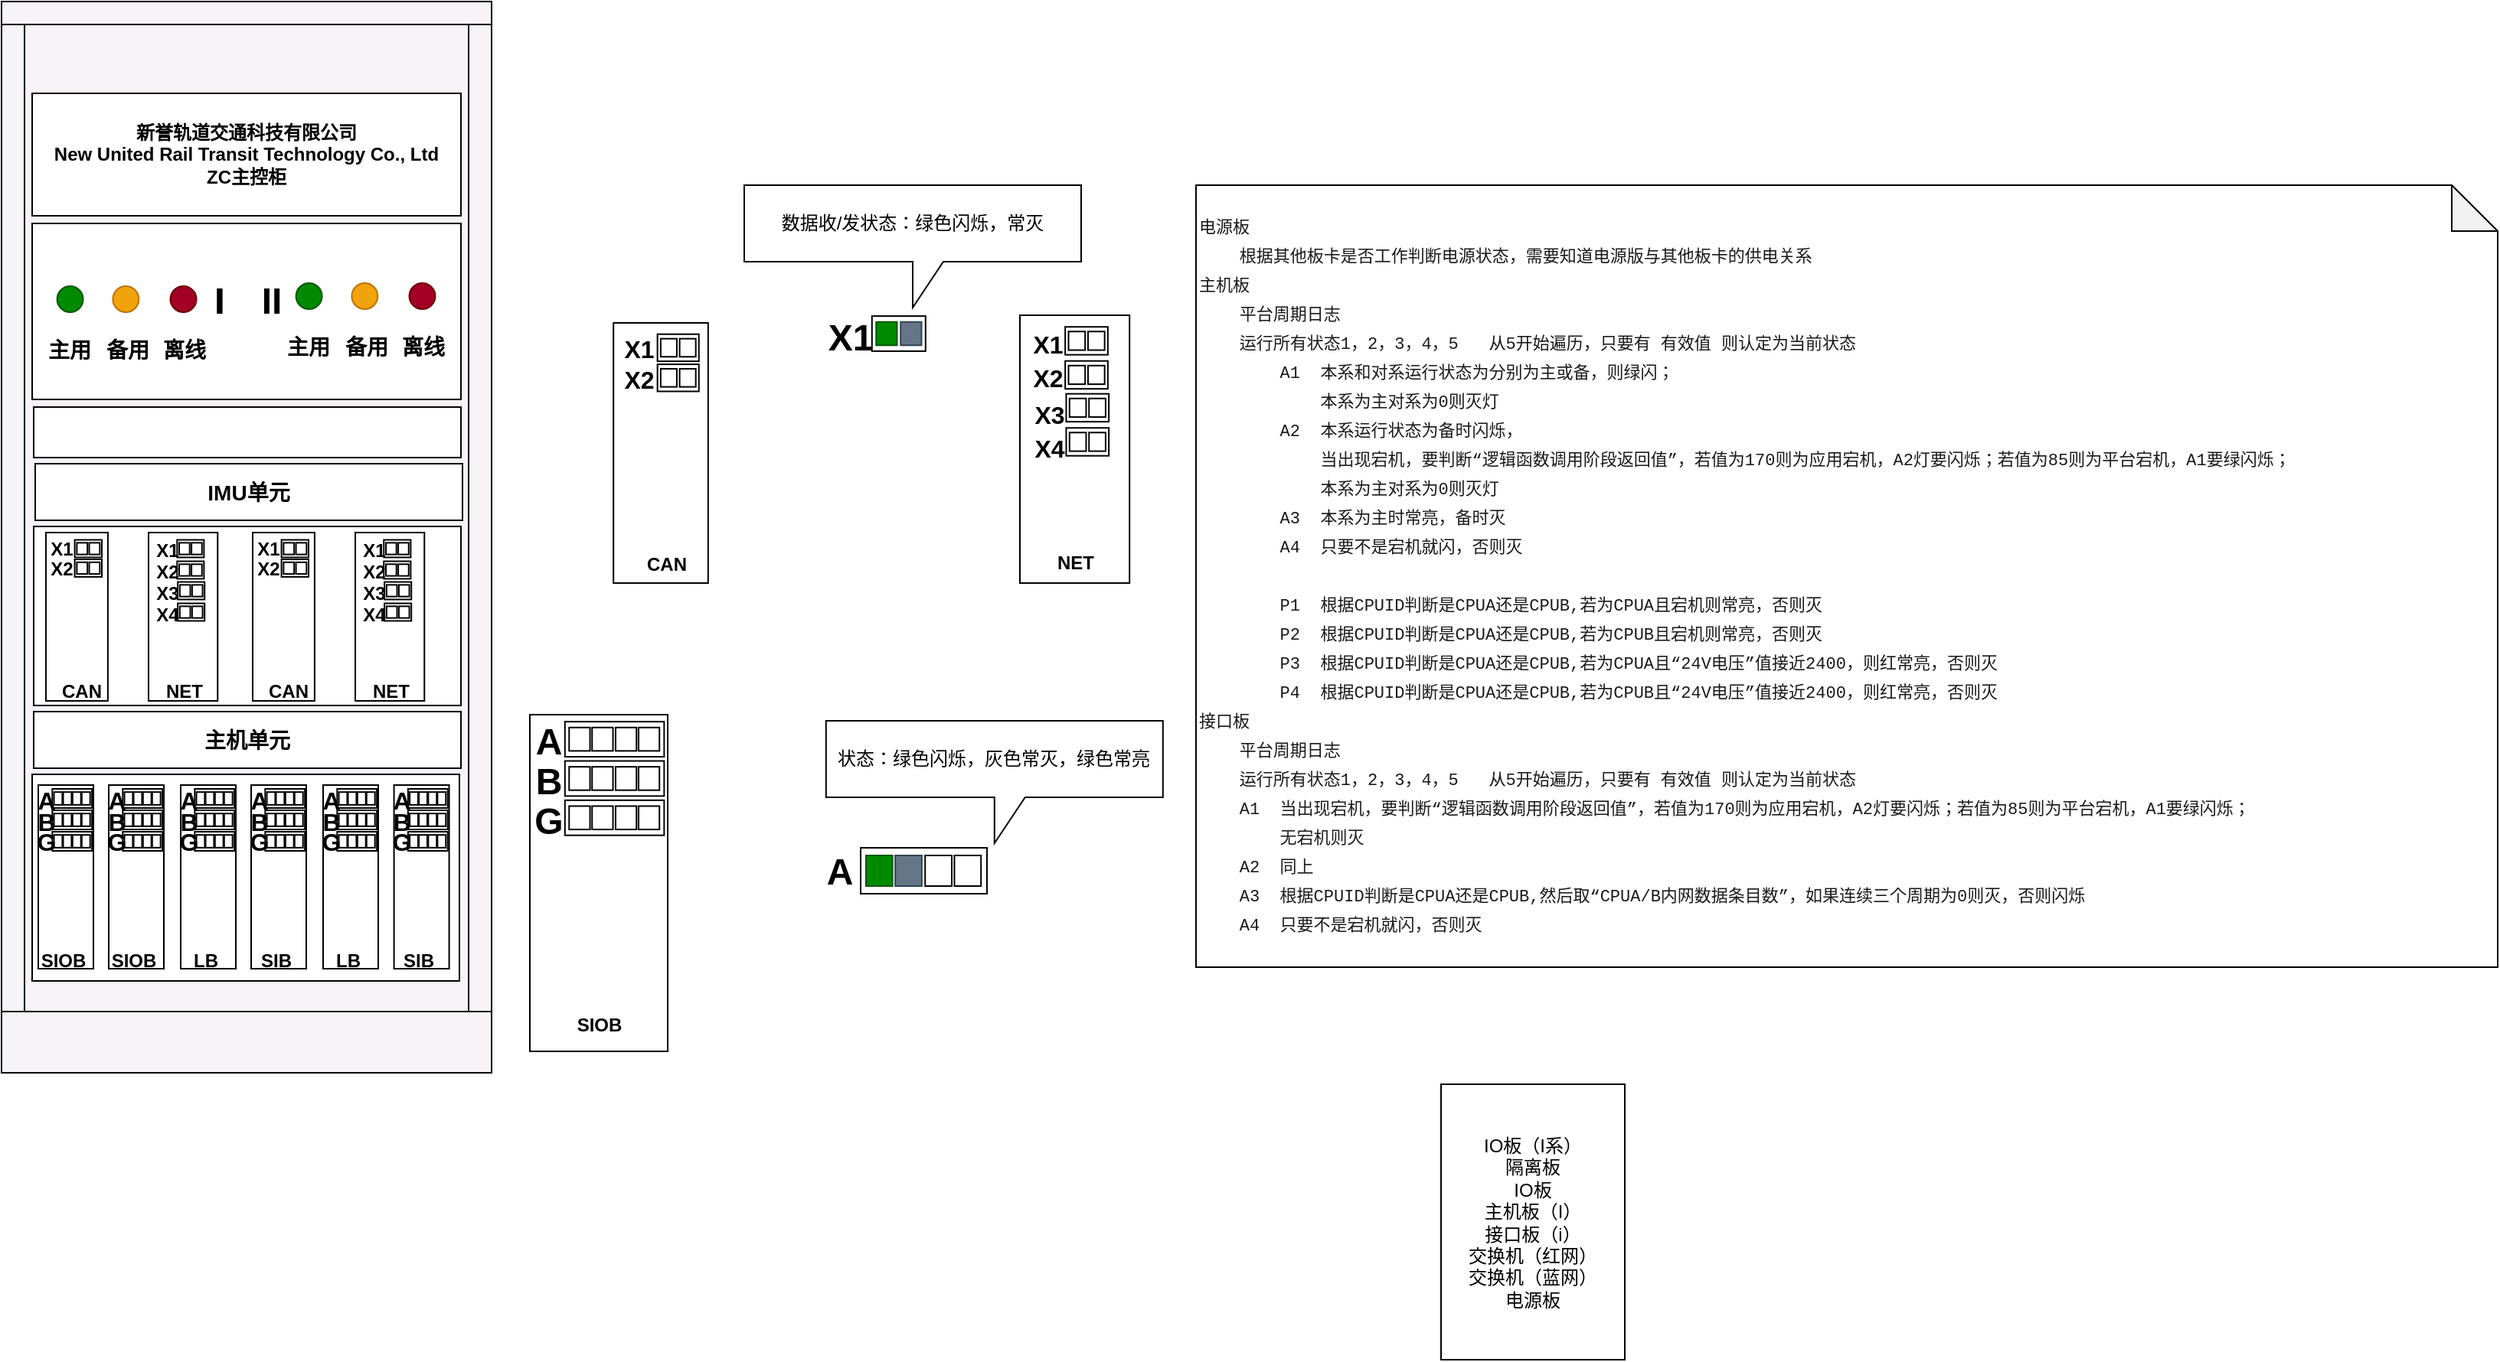 <mxfile version="22.0.4" type="github">
  <diagram name="Page-1" id="099fd60b-425b-db50-ffb0-6b813814b670">
    <mxGraphModel dx="1434" dy="758" grid="1" gridSize="10" guides="1" tooltips="1" connect="1" arrows="1" fold="1" page="1" pageScale="1" pageWidth="850" pageHeight="1100" background="none" math="0" shadow="0">
      <root>
        <mxCell id="0" />
        <mxCell id="1" parent="0" />
        <mxCell id="U1cLY-w8uU_fQ7y58zxv-1" value="" style="verticalLabelPosition=bottom;dashed=0;shadow=0;html=1;align=center;verticalAlign=top;shape=mxgraph.cabinets.cabinet;hasStand=1;fillColor=#F7F3F7;" parent="1" vertex="1">
          <mxGeometry x="80" y="20" width="320" height="700" as="geometry" />
        </mxCell>
        <mxCell id="U1cLY-w8uU_fQ7y58zxv-5" value="&lt;b&gt;&lt;font style=&quot;font-size: 12px;&quot;&gt;新誉轨道交通科技有限公司&lt;br&gt;New United Rail Transit Technology Co., Ltd&lt;br&gt;ZC主控柜&lt;/font&gt;&lt;/b&gt;" style="shape=rect;dashed=0;shadow=0;html=1;whiteSpace=wrap;" parent="1" vertex="1">
          <mxGeometry x="100" y="80" width="280" height="80" as="geometry" />
        </mxCell>
        <mxCell id="U1cLY-w8uU_fQ7y58zxv-6" value="" style="shape=rect;dashed=0;shadow=0;html=1;whiteSpace=wrap;" parent="1" vertex="1">
          <mxGeometry x="100" y="165" width="280" height="115" as="geometry" />
        </mxCell>
        <mxCell id="U1cLY-w8uU_fQ7y58zxv-22" value="" style="group" parent="1" vertex="1" connectable="0">
          <mxGeometry x="106" y="206" width="123.71" height="49" as="geometry" />
        </mxCell>
        <mxCell id="U1cLY-w8uU_fQ7y58zxv-17" value="" style="group" parent="U1cLY-w8uU_fQ7y58zxv-22" vertex="1" connectable="0">
          <mxGeometry x="10.286" width="93.429" height="26" as="geometry" />
        </mxCell>
        <mxCell id="U1cLY-w8uU_fQ7y58zxv-7" value="" style="ellipse;whiteSpace=wrap;html=1;aspect=fixed;fillColor=#008a00;fontColor=#ffffff;strokeColor=#005700;" parent="U1cLY-w8uU_fQ7y58zxv-17" vertex="1">
          <mxGeometry width="16.987" height="16.987" as="geometry" />
        </mxCell>
        <mxCell id="U1cLY-w8uU_fQ7y58zxv-8" value="" style="ellipse;whiteSpace=wrap;html=1;aspect=fixed;fillColor=#f0a30a;fontColor=#000000;strokeColor=#BD7000;" parent="U1cLY-w8uU_fQ7y58zxv-17" vertex="1">
          <mxGeometry x="36.398" width="16.987" height="16.987" as="geometry" />
        </mxCell>
        <mxCell id="U1cLY-w8uU_fQ7y58zxv-9" value="" style="ellipse;whiteSpace=wrap;html=1;aspect=fixed;fillColor=#a20025;fontColor=#ffffff;strokeColor=#6F0000;" parent="U1cLY-w8uU_fQ7y58zxv-17" vertex="1">
          <mxGeometry x="73.964" width="16.987" height="16.987" as="geometry" />
        </mxCell>
        <mxCell id="U1cLY-w8uU_fQ7y58zxv-19" value="&lt;font style=&quot;font-size: 14px;&quot;&gt;主用&lt;/font&gt;" style="text;strokeColor=none;fillColor=none;html=1;fontSize=24;fontStyle=1;verticalAlign=middle;align=center;" parent="U1cLY-w8uU_fQ7y58zxv-22" vertex="1">
          <mxGeometry y="29" width="36" height="20" as="geometry" />
        </mxCell>
        <mxCell id="U1cLY-w8uU_fQ7y58zxv-20" value="&lt;font style=&quot;font-size: 14px;&quot;&gt;备用&lt;/font&gt;" style="text;strokeColor=none;fillColor=none;html=1;fontSize=24;fontStyle=1;verticalAlign=middle;align=center;" parent="U1cLY-w8uU_fQ7y58zxv-22" vertex="1">
          <mxGeometry x="37.714" y="29" width="36" height="20" as="geometry" />
        </mxCell>
        <mxCell id="U1cLY-w8uU_fQ7y58zxv-21" value="&lt;font style=&quot;font-size: 14px;&quot;&gt;离线&lt;/font&gt;" style="text;strokeColor=none;fillColor=none;html=1;fontSize=24;fontStyle=1;verticalAlign=middle;align=center;" parent="U1cLY-w8uU_fQ7y58zxv-22" vertex="1">
          <mxGeometry x="75" y="29" width="36" height="20" as="geometry" />
        </mxCell>
        <mxCell id="U1cLY-w8uU_fQ7y58zxv-31" value="I" style="text;strokeColor=none;fillColor=none;html=1;fontSize=24;fontStyle=1;verticalAlign=middle;align=center;" parent="U1cLY-w8uU_fQ7y58zxv-22" vertex="1">
          <mxGeometry x="105.71" y="-10" width="20" height="40" as="geometry" />
        </mxCell>
        <mxCell id="U1cLY-w8uU_fQ7y58zxv-23" value="" style="group" parent="1" vertex="1" connectable="0">
          <mxGeometry x="262" y="204" width="111" height="49" as="geometry" />
        </mxCell>
        <mxCell id="U1cLY-w8uU_fQ7y58zxv-24" value="" style="group" parent="U1cLY-w8uU_fQ7y58zxv-23" vertex="1" connectable="0">
          <mxGeometry x="10.286" width="93.429" height="26" as="geometry" />
        </mxCell>
        <mxCell id="U1cLY-w8uU_fQ7y58zxv-25" value="" style="ellipse;whiteSpace=wrap;html=1;aspect=fixed;fillColor=#008a00;fontColor=#ffffff;strokeColor=#005700;" parent="U1cLY-w8uU_fQ7y58zxv-24" vertex="1">
          <mxGeometry width="16.987" height="16.987" as="geometry" />
        </mxCell>
        <mxCell id="U1cLY-w8uU_fQ7y58zxv-26" value="" style="ellipse;whiteSpace=wrap;html=1;aspect=fixed;fillColor=#f0a30a;fontColor=#000000;strokeColor=#BD7000;" parent="U1cLY-w8uU_fQ7y58zxv-24" vertex="1">
          <mxGeometry x="36.398" width="16.987" height="16.987" as="geometry" />
        </mxCell>
        <mxCell id="U1cLY-w8uU_fQ7y58zxv-27" value="" style="ellipse;whiteSpace=wrap;html=1;aspect=fixed;fillColor=#a20025;fontColor=#ffffff;strokeColor=#6F0000;" parent="U1cLY-w8uU_fQ7y58zxv-24" vertex="1">
          <mxGeometry x="73.964" width="16.987" height="16.987" as="geometry" />
        </mxCell>
        <mxCell id="U1cLY-w8uU_fQ7y58zxv-28" value="&lt;font style=&quot;font-size: 14px;&quot;&gt;主用&lt;/font&gt;" style="text;strokeColor=none;fillColor=none;html=1;fontSize=24;fontStyle=1;verticalAlign=middle;align=center;" parent="U1cLY-w8uU_fQ7y58zxv-23" vertex="1">
          <mxGeometry y="29" width="36" height="20" as="geometry" />
        </mxCell>
        <mxCell id="U1cLY-w8uU_fQ7y58zxv-29" value="&lt;font style=&quot;font-size: 14px;&quot;&gt;备用&lt;/font&gt;" style="text;strokeColor=none;fillColor=none;html=1;fontSize=24;fontStyle=1;verticalAlign=middle;align=center;" parent="U1cLY-w8uU_fQ7y58zxv-23" vertex="1">
          <mxGeometry x="37.714" y="29" width="36" height="20" as="geometry" />
        </mxCell>
        <mxCell id="U1cLY-w8uU_fQ7y58zxv-30" value="&lt;font style=&quot;font-size: 14px;&quot;&gt;离线&lt;/font&gt;" style="text;strokeColor=none;fillColor=none;html=1;fontSize=24;fontStyle=1;verticalAlign=middle;align=center;" parent="U1cLY-w8uU_fQ7y58zxv-23" vertex="1">
          <mxGeometry x="75" y="29" width="36" height="20" as="geometry" />
        </mxCell>
        <mxCell id="U1cLY-w8uU_fQ7y58zxv-32" value="I" style="text;strokeColor=none;fillColor=none;html=1;fontSize=24;fontStyle=1;verticalAlign=middle;align=center;" parent="1" vertex="1">
          <mxGeometry x="211.71" y="196" width="20" height="40" as="geometry" />
        </mxCell>
        <mxCell id="U1cLY-w8uU_fQ7y58zxv-33" value="II" style="text;strokeColor=none;fillColor=none;html=1;fontSize=24;fontStyle=1;verticalAlign=middle;align=center;" parent="1" vertex="1">
          <mxGeometry x="245.71" y="196" width="20" height="40" as="geometry" />
        </mxCell>
        <mxCell id="U1cLY-w8uU_fQ7y58zxv-34" value="" style="rounded=0;whiteSpace=wrap;html=1;" parent="1" vertex="1">
          <mxGeometry x="101" y="285" width="279" height="33" as="geometry" />
        </mxCell>
        <mxCell id="U1cLY-w8uU_fQ7y58zxv-35" value="&lt;font style=&quot;font-size: 14px;&quot;&gt;&lt;b style=&quot;&quot;&gt;IMU单元&lt;/b&gt;&lt;/font&gt;" style="rounded=0;whiteSpace=wrap;html=1;" parent="1" vertex="1">
          <mxGeometry x="102" y="322" width="279" height="37" as="geometry" />
        </mxCell>
        <mxCell id="U1cLY-w8uU_fQ7y58zxv-36" value="" style="rounded=0;whiteSpace=wrap;html=1;" parent="1" vertex="1">
          <mxGeometry x="101" y="363" width="279" height="117" as="geometry" />
        </mxCell>
        <mxCell id="U1cLY-w8uU_fQ7y58zxv-37" value="IO板（I系）&lt;br&gt;隔离板&lt;br&gt;IO板&lt;br&gt;主机板（I）&lt;br&gt;接口板（i）&lt;br&gt;交换机（红网）&lt;br&gt;交换机（蓝网）&lt;br&gt;电源板" style="rounded=0;whiteSpace=wrap;html=1;" parent="1" vertex="1">
          <mxGeometry x="1020" y="727.5" width="120" height="180" as="geometry" />
        </mxCell>
        <mxCell id="U1cLY-w8uU_fQ7y58zxv-39" value="&lt;font style=&quot;font-size: 14px;&quot;&gt;&lt;b style=&quot;&quot;&gt;主机单元&lt;/b&gt;&lt;/font&gt;" style="rounded=0;whiteSpace=wrap;html=1;" parent="1" vertex="1">
          <mxGeometry x="101" y="484" width="279" height="37" as="geometry" />
        </mxCell>
        <mxCell id="U1cLY-w8uU_fQ7y58zxv-103" value="" style="group" parent="1" vertex="1" connectable="0">
          <mxGeometry x="425" y="486" width="90" height="220" as="geometry" />
        </mxCell>
        <mxCell id="U1cLY-w8uU_fQ7y58zxv-41" value="" style="rounded=0;whiteSpace=wrap;html=1;" parent="U1cLY-w8uU_fQ7y58zxv-103" vertex="1">
          <mxGeometry width="90" height="220" as="geometry" />
        </mxCell>
        <mxCell id="U1cLY-w8uU_fQ7y58zxv-42" value="&lt;b style=&quot;border-color: var(--border-color); font-size: 12px;&quot;&gt;SIOB&lt;/b&gt;" style="text;strokeColor=none;fillColor=none;html=1;fontSize=24;fontStyle=1;verticalAlign=middle;align=center;" parent="U1cLY-w8uU_fQ7y58zxv-103" vertex="1">
          <mxGeometry x="28.635" y="189.003" width="32.727" height="20.167" as="geometry" />
        </mxCell>
        <mxCell id="U1cLY-w8uU_fQ7y58zxv-79" value="" style="group" parent="U1cLY-w8uU_fQ7y58zxv-103" vertex="1" connectable="0">
          <mxGeometry x="22.909" y="4.583" width="64.775" height="22.917" as="geometry" />
        </mxCell>
        <mxCell id="U1cLY-w8uU_fQ7y58zxv-80" value="" style="rounded=0;whiteSpace=wrap;html=1;" parent="U1cLY-w8uU_fQ7y58zxv-79" vertex="1">
          <mxGeometry width="64.775" height="22.917" as="geometry" />
        </mxCell>
        <mxCell id="U1cLY-w8uU_fQ7y58zxv-81" value="" style="group" parent="U1cLY-w8uU_fQ7y58zxv-79" vertex="1" connectable="0">
          <mxGeometry x="2.727" y="3.819" width="58.98" height="15.278" as="geometry" />
        </mxCell>
        <mxCell id="U1cLY-w8uU_fQ7y58zxv-82" value="" style="rounded=0;whiteSpace=wrap;html=1;" parent="U1cLY-w8uU_fQ7y58zxv-81" vertex="1">
          <mxGeometry width="13.637" height="15.278" as="geometry" />
        </mxCell>
        <mxCell id="U1cLY-w8uU_fQ7y58zxv-83" value="" style="rounded=0;whiteSpace=wrap;html=1;" parent="U1cLY-w8uU_fQ7y58zxv-81" vertex="1">
          <mxGeometry x="15.001" width="13.637" height="15.278" as="geometry" />
        </mxCell>
        <mxCell id="U1cLY-w8uU_fQ7y58zxv-84" value="" style="rounded=0;whiteSpace=wrap;html=1;" parent="U1cLY-w8uU_fQ7y58zxv-81" vertex="1">
          <mxGeometry x="30.342" width="13.637" height="15.278" as="geometry" />
        </mxCell>
        <mxCell id="U1cLY-w8uU_fQ7y58zxv-85" value="" style="rounded=0;whiteSpace=wrap;html=1;" parent="U1cLY-w8uU_fQ7y58zxv-81" vertex="1">
          <mxGeometry x="45.343" width="13.637" height="15.278" as="geometry" />
        </mxCell>
        <mxCell id="U1cLY-w8uU_fQ7y58zxv-86" value="A" style="text;strokeColor=none;fillColor=none;html=1;fontSize=24;fontStyle=1;verticalAlign=middle;align=center;" parent="U1cLY-w8uU_fQ7y58zxv-103" vertex="1">
          <mxGeometry y="9.167" width="24.545" height="18.333" as="geometry" />
        </mxCell>
        <mxCell id="U1cLY-w8uU_fQ7y58zxv-87" value="" style="group" parent="U1cLY-w8uU_fQ7y58zxv-103" vertex="1" connectable="0">
          <mxGeometry x="22.909" y="30.25" width="64.775" height="22.917" as="geometry" />
        </mxCell>
        <mxCell id="U1cLY-w8uU_fQ7y58zxv-88" value="" style="rounded=0;whiteSpace=wrap;html=1;" parent="U1cLY-w8uU_fQ7y58zxv-87" vertex="1">
          <mxGeometry width="64.775" height="22.917" as="geometry" />
        </mxCell>
        <mxCell id="U1cLY-w8uU_fQ7y58zxv-89" value="" style="group" parent="U1cLY-w8uU_fQ7y58zxv-87" vertex="1" connectable="0">
          <mxGeometry x="2.727" y="3.819" width="58.98" height="15.278" as="geometry" />
        </mxCell>
        <mxCell id="U1cLY-w8uU_fQ7y58zxv-90" value="" style="rounded=0;whiteSpace=wrap;html=1;" parent="U1cLY-w8uU_fQ7y58zxv-89" vertex="1">
          <mxGeometry width="13.637" height="15.278" as="geometry" />
        </mxCell>
        <mxCell id="U1cLY-w8uU_fQ7y58zxv-91" value="" style="rounded=0;whiteSpace=wrap;html=1;" parent="U1cLY-w8uU_fQ7y58zxv-89" vertex="1">
          <mxGeometry x="15.001" width="13.637" height="15.278" as="geometry" />
        </mxCell>
        <mxCell id="U1cLY-w8uU_fQ7y58zxv-92" value="" style="rounded=0;whiteSpace=wrap;html=1;" parent="U1cLY-w8uU_fQ7y58zxv-89" vertex="1">
          <mxGeometry x="30.342" width="13.637" height="15.278" as="geometry" />
        </mxCell>
        <mxCell id="U1cLY-w8uU_fQ7y58zxv-93" value="" style="rounded=0;whiteSpace=wrap;html=1;" parent="U1cLY-w8uU_fQ7y58zxv-89" vertex="1">
          <mxGeometry x="45.343" width="13.637" height="15.278" as="geometry" />
        </mxCell>
        <mxCell id="U1cLY-w8uU_fQ7y58zxv-94" value="B" style="text;strokeColor=none;fillColor=none;html=1;fontSize=24;fontStyle=1;verticalAlign=middle;align=center;" parent="U1cLY-w8uU_fQ7y58zxv-103" vertex="1">
          <mxGeometry y="34.833" width="24.545" height="18.333" as="geometry" />
        </mxCell>
        <mxCell id="U1cLY-w8uU_fQ7y58zxv-95" value="" style="group" parent="U1cLY-w8uU_fQ7y58zxv-103" vertex="1" connectable="0">
          <mxGeometry x="22.909" y="55.917" width="64.775" height="22.917" as="geometry" />
        </mxCell>
        <mxCell id="U1cLY-w8uU_fQ7y58zxv-96" value="" style="rounded=0;whiteSpace=wrap;html=1;" parent="U1cLY-w8uU_fQ7y58zxv-95" vertex="1">
          <mxGeometry width="64.775" height="22.917" as="geometry" />
        </mxCell>
        <mxCell id="U1cLY-w8uU_fQ7y58zxv-97" value="" style="group" parent="U1cLY-w8uU_fQ7y58zxv-95" vertex="1" connectable="0">
          <mxGeometry x="2.727" y="3.819" width="58.98" height="15.278" as="geometry" />
        </mxCell>
        <mxCell id="U1cLY-w8uU_fQ7y58zxv-98" value="" style="rounded=0;whiteSpace=wrap;html=1;" parent="U1cLY-w8uU_fQ7y58zxv-97" vertex="1">
          <mxGeometry width="13.637" height="15.278" as="geometry" />
        </mxCell>
        <mxCell id="U1cLY-w8uU_fQ7y58zxv-99" value="" style="rounded=0;whiteSpace=wrap;html=1;" parent="U1cLY-w8uU_fQ7y58zxv-97" vertex="1">
          <mxGeometry x="15.001" width="13.637" height="15.278" as="geometry" />
        </mxCell>
        <mxCell id="U1cLY-w8uU_fQ7y58zxv-100" value="" style="rounded=0;whiteSpace=wrap;html=1;" parent="U1cLY-w8uU_fQ7y58zxv-97" vertex="1">
          <mxGeometry x="30.342" width="13.637" height="15.278" as="geometry" />
        </mxCell>
        <mxCell id="U1cLY-w8uU_fQ7y58zxv-101" value="" style="rounded=0;whiteSpace=wrap;html=1;" parent="U1cLY-w8uU_fQ7y58zxv-97" vertex="1">
          <mxGeometry x="45.343" width="13.637" height="15.278" as="geometry" />
        </mxCell>
        <mxCell id="U1cLY-w8uU_fQ7y58zxv-102" value="G" style="text;strokeColor=none;fillColor=none;html=1;fontSize=24;fontStyle=1;verticalAlign=middle;align=center;" parent="U1cLY-w8uU_fQ7y58zxv-103" vertex="1">
          <mxGeometry y="60.5" width="24.545" height="18.333" as="geometry" />
        </mxCell>
        <mxCell id="U1cLY-w8uU_fQ7y58zxv-324" value="" style="group" parent="1" vertex="1" connectable="0">
          <mxGeometry x="608" y="573" width="115.5" height="31" as="geometry" />
        </mxCell>
        <mxCell id="U1cLY-w8uU_fQ7y58zxv-70" value="" style="group;fillColor=#008a00;fontColor=#ffffff;strokeColor=#005700;" parent="U1cLY-w8uU_fQ7y58zxv-324" vertex="1" connectable="0">
          <mxGeometry x="33" width="82.5" height="30" as="geometry" />
        </mxCell>
        <mxCell id="U1cLY-w8uU_fQ7y58zxv-64" value="" style="rounded=0;whiteSpace=wrap;html=1;" parent="U1cLY-w8uU_fQ7y58zxv-70" vertex="1">
          <mxGeometry width="82.5" height="30" as="geometry" />
        </mxCell>
        <mxCell id="U1cLY-w8uU_fQ7y58zxv-69" value="" style="group" parent="U1cLY-w8uU_fQ7y58zxv-70" vertex="1" connectable="0">
          <mxGeometry x="3.474" y="5" width="75.118" height="20" as="geometry" />
        </mxCell>
        <mxCell id="U1cLY-w8uU_fQ7y58zxv-65" value="" style="rounded=0;whiteSpace=wrap;html=1;fillColor=#008a00;fontColor=#ffffff;strokeColor=#005700;" parent="U1cLY-w8uU_fQ7y58zxv-69" vertex="1">
          <mxGeometry width="17.368" height="20" as="geometry" />
        </mxCell>
        <mxCell id="U1cLY-w8uU_fQ7y58zxv-66" value="" style="rounded=0;whiteSpace=wrap;html=1;fillColor=#647687;fontColor=#ffffff;strokeColor=#314354;" parent="U1cLY-w8uU_fQ7y58zxv-69" vertex="1">
          <mxGeometry x="19.105" width="17.368" height="20" as="geometry" />
        </mxCell>
        <mxCell id="U1cLY-w8uU_fQ7y58zxv-67" value="" style="rounded=0;whiteSpace=wrap;html=1;" parent="U1cLY-w8uU_fQ7y58zxv-69" vertex="1">
          <mxGeometry x="38.645" width="17.368" height="20" as="geometry" />
        </mxCell>
        <mxCell id="U1cLY-w8uU_fQ7y58zxv-68" value="" style="rounded=0;whiteSpace=wrap;html=1;" parent="U1cLY-w8uU_fQ7y58zxv-69" vertex="1">
          <mxGeometry x="57.75" width="17.368" height="20" as="geometry" />
        </mxCell>
        <mxCell id="U1cLY-w8uU_fQ7y58zxv-322" value="A" style="text;strokeColor=none;fillColor=none;html=1;fontSize=24;fontStyle=1;verticalAlign=middle;align=center;" parent="U1cLY-w8uU_fQ7y58zxv-324" vertex="1">
          <mxGeometry y="1" width="38" height="30" as="geometry" />
        </mxCell>
        <mxCell id="U1cLY-w8uU_fQ7y58zxv-326" value="" style="group" parent="1" vertex="1" connectable="0">
          <mxGeometry x="100" y="525" width="279" height="135" as="geometry" />
        </mxCell>
        <mxCell id="U1cLY-w8uU_fQ7y58zxv-40" value="" style="rounded=0;whiteSpace=wrap;html=1;" parent="U1cLY-w8uU_fQ7y58zxv-326" vertex="1">
          <mxGeometry width="279" height="135" as="geometry" />
        </mxCell>
        <mxCell id="U1cLY-w8uU_fQ7y58zxv-104" value="" style="group" parent="U1cLY-w8uU_fQ7y58zxv-326" vertex="1" connectable="0">
          <mxGeometry x="4" y="7" width="36" height="120" as="geometry" />
        </mxCell>
        <mxCell id="U1cLY-w8uU_fQ7y58zxv-105" value="" style="rounded=0;whiteSpace=wrap;html=1;" parent="U1cLY-w8uU_fQ7y58zxv-104" vertex="1">
          <mxGeometry width="36" height="120.0" as="geometry" />
        </mxCell>
        <mxCell id="U1cLY-w8uU_fQ7y58zxv-106" value="&lt;b style=&quot;border-color: var(--border-color); font-size: 12px;&quot;&gt;SIOB&lt;/b&gt;" style="text;strokeColor=none;fillColor=none;html=1;fontSize=24;fontStyle=1;verticalAlign=middle;align=center;" parent="U1cLY-w8uU_fQ7y58zxv-104" vertex="1">
          <mxGeometry x="9.161" y="105.002" width="13.091" height="11" as="geometry" />
        </mxCell>
        <mxCell id="U1cLY-w8uU_fQ7y58zxv-107" value="" style="group" parent="U1cLY-w8uU_fQ7y58zxv-104" vertex="1" connectable="0">
          <mxGeometry x="9.164" y="2.5" width="25.91" height="12.5" as="geometry" />
        </mxCell>
        <mxCell id="U1cLY-w8uU_fQ7y58zxv-108" value="" style="rounded=0;whiteSpace=wrap;html=1;" parent="U1cLY-w8uU_fQ7y58zxv-107" vertex="1">
          <mxGeometry width="25.91" height="12.5" as="geometry" />
        </mxCell>
        <mxCell id="U1cLY-w8uU_fQ7y58zxv-109" value="" style="group" parent="U1cLY-w8uU_fQ7y58zxv-107" vertex="1" connectable="0">
          <mxGeometry x="1.091" y="2.083" width="23.592" height="8.333" as="geometry" />
        </mxCell>
        <mxCell id="U1cLY-w8uU_fQ7y58zxv-110" value="" style="rounded=0;whiteSpace=wrap;html=1;" parent="U1cLY-w8uU_fQ7y58zxv-109" vertex="1">
          <mxGeometry width="5.455" height="8.333" as="geometry" />
        </mxCell>
        <mxCell id="U1cLY-w8uU_fQ7y58zxv-111" value="" style="rounded=0;whiteSpace=wrap;html=1;" parent="U1cLY-w8uU_fQ7y58zxv-109" vertex="1">
          <mxGeometry x="6.0" width="5.455" height="8.333" as="geometry" />
        </mxCell>
        <mxCell id="U1cLY-w8uU_fQ7y58zxv-112" value="" style="rounded=0;whiteSpace=wrap;html=1;" parent="U1cLY-w8uU_fQ7y58zxv-109" vertex="1">
          <mxGeometry x="12.137" width="5.455" height="8.333" as="geometry" />
        </mxCell>
        <mxCell id="U1cLY-w8uU_fQ7y58zxv-113" value="" style="rounded=0;whiteSpace=wrap;html=1;" parent="U1cLY-w8uU_fQ7y58zxv-109" vertex="1">
          <mxGeometry x="18.137" width="5.455" height="8.333" as="geometry" />
        </mxCell>
        <mxCell id="U1cLY-w8uU_fQ7y58zxv-114" value="A" style="text;strokeColor=none;fillColor=none;html=1;fontSize=16;fontStyle=1;verticalAlign=middle;align=center;" parent="U1cLY-w8uU_fQ7y58zxv-104" vertex="1">
          <mxGeometry y="5.0" width="9.818" height="10.0" as="geometry" />
        </mxCell>
        <mxCell id="U1cLY-w8uU_fQ7y58zxv-115" value="" style="group" parent="U1cLY-w8uU_fQ7y58zxv-104" vertex="1" connectable="0">
          <mxGeometry x="9.164" y="16.5" width="25.91" height="12.5" as="geometry" />
        </mxCell>
        <mxCell id="U1cLY-w8uU_fQ7y58zxv-116" value="" style="rounded=0;whiteSpace=wrap;html=1;" parent="U1cLY-w8uU_fQ7y58zxv-115" vertex="1">
          <mxGeometry width="25.91" height="12.5" as="geometry" />
        </mxCell>
        <mxCell id="U1cLY-w8uU_fQ7y58zxv-117" value="" style="group" parent="U1cLY-w8uU_fQ7y58zxv-115" vertex="1" connectable="0">
          <mxGeometry x="1.091" y="2.083" width="23.592" height="8.333" as="geometry" />
        </mxCell>
        <mxCell id="U1cLY-w8uU_fQ7y58zxv-118" value="" style="rounded=0;whiteSpace=wrap;html=1;" parent="U1cLY-w8uU_fQ7y58zxv-117" vertex="1">
          <mxGeometry width="5.455" height="8.333" as="geometry" />
        </mxCell>
        <mxCell id="U1cLY-w8uU_fQ7y58zxv-119" value="" style="rounded=0;whiteSpace=wrap;html=1;" parent="U1cLY-w8uU_fQ7y58zxv-117" vertex="1">
          <mxGeometry x="6.0" width="5.455" height="8.333" as="geometry" />
        </mxCell>
        <mxCell id="U1cLY-w8uU_fQ7y58zxv-120" value="" style="rounded=0;whiteSpace=wrap;html=1;" parent="U1cLY-w8uU_fQ7y58zxv-117" vertex="1">
          <mxGeometry x="12.137" width="5.455" height="8.333" as="geometry" />
        </mxCell>
        <mxCell id="U1cLY-w8uU_fQ7y58zxv-121" value="" style="rounded=0;whiteSpace=wrap;html=1;" parent="U1cLY-w8uU_fQ7y58zxv-117" vertex="1">
          <mxGeometry x="18.137" width="5.455" height="8.333" as="geometry" />
        </mxCell>
        <mxCell id="U1cLY-w8uU_fQ7y58zxv-122" value="B" style="text;strokeColor=none;fillColor=none;html=1;fontSize=16;fontStyle=1;verticalAlign=middle;align=center;" parent="U1cLY-w8uU_fQ7y58zxv-104" vertex="1">
          <mxGeometry y="19.0" width="9.818" height="10.0" as="geometry" />
        </mxCell>
        <mxCell id="U1cLY-w8uU_fQ7y58zxv-123" value="" style="group" parent="U1cLY-w8uU_fQ7y58zxv-104" vertex="1" connectable="0">
          <mxGeometry x="9.164" y="30.5" width="25.91" height="12.5" as="geometry" />
        </mxCell>
        <mxCell id="U1cLY-w8uU_fQ7y58zxv-124" value="" style="rounded=0;whiteSpace=wrap;html=1;" parent="U1cLY-w8uU_fQ7y58zxv-123" vertex="1">
          <mxGeometry width="25.91" height="12.5" as="geometry" />
        </mxCell>
        <mxCell id="U1cLY-w8uU_fQ7y58zxv-125" value="" style="group" parent="U1cLY-w8uU_fQ7y58zxv-123" vertex="1" connectable="0">
          <mxGeometry x="1.091" y="2.083" width="23.592" height="8.333" as="geometry" />
        </mxCell>
        <mxCell id="U1cLY-w8uU_fQ7y58zxv-126" value="" style="rounded=0;whiteSpace=wrap;html=1;" parent="U1cLY-w8uU_fQ7y58zxv-125" vertex="1">
          <mxGeometry width="5.455" height="8.333" as="geometry" />
        </mxCell>
        <mxCell id="U1cLY-w8uU_fQ7y58zxv-127" value="" style="rounded=0;whiteSpace=wrap;html=1;" parent="U1cLY-w8uU_fQ7y58zxv-125" vertex="1">
          <mxGeometry x="6.0" width="5.455" height="8.333" as="geometry" />
        </mxCell>
        <mxCell id="U1cLY-w8uU_fQ7y58zxv-128" value="" style="rounded=0;whiteSpace=wrap;html=1;" parent="U1cLY-w8uU_fQ7y58zxv-125" vertex="1">
          <mxGeometry x="12.137" width="5.455" height="8.333" as="geometry" />
        </mxCell>
        <mxCell id="U1cLY-w8uU_fQ7y58zxv-129" value="" style="rounded=0;whiteSpace=wrap;html=1;" parent="U1cLY-w8uU_fQ7y58zxv-125" vertex="1">
          <mxGeometry x="18.137" width="5.455" height="8.333" as="geometry" />
        </mxCell>
        <mxCell id="U1cLY-w8uU_fQ7y58zxv-130" value="G" style="text;strokeColor=none;fillColor=none;html=1;fontSize=16;fontStyle=1;verticalAlign=middle;align=center;" parent="U1cLY-w8uU_fQ7y58zxv-104" vertex="1">
          <mxGeometry y="32.25" width="9.818" height="10.0" as="geometry" />
        </mxCell>
        <mxCell id="U1cLY-w8uU_fQ7y58zxv-159" value="" style="group" parent="U1cLY-w8uU_fQ7y58zxv-326" vertex="1" connectable="0">
          <mxGeometry x="50" y="7" width="36" height="120" as="geometry" />
        </mxCell>
        <mxCell id="U1cLY-w8uU_fQ7y58zxv-160" value="" style="rounded=0;whiteSpace=wrap;html=1;" parent="U1cLY-w8uU_fQ7y58zxv-159" vertex="1">
          <mxGeometry width="36" height="120.0" as="geometry" />
        </mxCell>
        <mxCell id="U1cLY-w8uU_fQ7y58zxv-161" value="&lt;b style=&quot;border-color: var(--border-color); font-size: 12px;&quot;&gt;SIOB&lt;/b&gt;" style="text;strokeColor=none;fillColor=none;html=1;fontSize=24;fontStyle=1;verticalAlign=middle;align=center;" parent="U1cLY-w8uU_fQ7y58zxv-159" vertex="1">
          <mxGeometry x="9.161" y="105.002" width="13.091" height="11" as="geometry" />
        </mxCell>
        <mxCell id="U1cLY-w8uU_fQ7y58zxv-162" value="" style="group" parent="U1cLY-w8uU_fQ7y58zxv-159" vertex="1" connectable="0">
          <mxGeometry x="9.164" y="2.5" width="25.91" height="12.5" as="geometry" />
        </mxCell>
        <mxCell id="U1cLY-w8uU_fQ7y58zxv-163" value="" style="rounded=0;whiteSpace=wrap;html=1;" parent="U1cLY-w8uU_fQ7y58zxv-162" vertex="1">
          <mxGeometry width="25.91" height="12.5" as="geometry" />
        </mxCell>
        <mxCell id="U1cLY-w8uU_fQ7y58zxv-164" value="" style="group" parent="U1cLY-w8uU_fQ7y58zxv-162" vertex="1" connectable="0">
          <mxGeometry x="1.091" y="2.083" width="23.592" height="8.333" as="geometry" />
        </mxCell>
        <mxCell id="U1cLY-w8uU_fQ7y58zxv-165" value="" style="rounded=0;whiteSpace=wrap;html=1;" parent="U1cLY-w8uU_fQ7y58zxv-164" vertex="1">
          <mxGeometry width="5.455" height="8.333" as="geometry" />
        </mxCell>
        <mxCell id="U1cLY-w8uU_fQ7y58zxv-166" value="" style="rounded=0;whiteSpace=wrap;html=1;" parent="U1cLY-w8uU_fQ7y58zxv-164" vertex="1">
          <mxGeometry x="6.0" width="5.455" height="8.333" as="geometry" />
        </mxCell>
        <mxCell id="U1cLY-w8uU_fQ7y58zxv-167" value="" style="rounded=0;whiteSpace=wrap;html=1;" parent="U1cLY-w8uU_fQ7y58zxv-164" vertex="1">
          <mxGeometry x="12.137" width="5.455" height="8.333" as="geometry" />
        </mxCell>
        <mxCell id="U1cLY-w8uU_fQ7y58zxv-168" value="" style="rounded=0;whiteSpace=wrap;html=1;" parent="U1cLY-w8uU_fQ7y58zxv-164" vertex="1">
          <mxGeometry x="18.137" width="5.455" height="8.333" as="geometry" />
        </mxCell>
        <mxCell id="U1cLY-w8uU_fQ7y58zxv-169" value="A" style="text;strokeColor=none;fillColor=none;html=1;fontSize=16;fontStyle=1;verticalAlign=middle;align=center;" parent="U1cLY-w8uU_fQ7y58zxv-159" vertex="1">
          <mxGeometry y="5.0" width="9.818" height="10.0" as="geometry" />
        </mxCell>
        <mxCell id="U1cLY-w8uU_fQ7y58zxv-170" value="" style="group" parent="U1cLY-w8uU_fQ7y58zxv-159" vertex="1" connectable="0">
          <mxGeometry x="9.164" y="16.5" width="25.91" height="12.5" as="geometry" />
        </mxCell>
        <mxCell id="U1cLY-w8uU_fQ7y58zxv-171" value="" style="rounded=0;whiteSpace=wrap;html=1;" parent="U1cLY-w8uU_fQ7y58zxv-170" vertex="1">
          <mxGeometry width="25.91" height="12.5" as="geometry" />
        </mxCell>
        <mxCell id="U1cLY-w8uU_fQ7y58zxv-172" value="" style="group" parent="U1cLY-w8uU_fQ7y58zxv-170" vertex="1" connectable="0">
          <mxGeometry x="1.091" y="2.083" width="23.592" height="8.333" as="geometry" />
        </mxCell>
        <mxCell id="U1cLY-w8uU_fQ7y58zxv-173" value="" style="rounded=0;whiteSpace=wrap;html=1;" parent="U1cLY-w8uU_fQ7y58zxv-172" vertex="1">
          <mxGeometry width="5.455" height="8.333" as="geometry" />
        </mxCell>
        <mxCell id="U1cLY-w8uU_fQ7y58zxv-174" value="" style="rounded=0;whiteSpace=wrap;html=1;" parent="U1cLY-w8uU_fQ7y58zxv-172" vertex="1">
          <mxGeometry x="6.0" width="5.455" height="8.333" as="geometry" />
        </mxCell>
        <mxCell id="U1cLY-w8uU_fQ7y58zxv-175" value="" style="rounded=0;whiteSpace=wrap;html=1;" parent="U1cLY-w8uU_fQ7y58zxv-172" vertex="1">
          <mxGeometry x="12.137" width="5.455" height="8.333" as="geometry" />
        </mxCell>
        <mxCell id="U1cLY-w8uU_fQ7y58zxv-176" value="" style="rounded=0;whiteSpace=wrap;html=1;" parent="U1cLY-w8uU_fQ7y58zxv-172" vertex="1">
          <mxGeometry x="18.137" width="5.455" height="8.333" as="geometry" />
        </mxCell>
        <mxCell id="U1cLY-w8uU_fQ7y58zxv-177" value="B" style="text;strokeColor=none;fillColor=none;html=1;fontSize=16;fontStyle=1;verticalAlign=middle;align=center;" parent="U1cLY-w8uU_fQ7y58zxv-159" vertex="1">
          <mxGeometry y="19.0" width="9.818" height="10.0" as="geometry" />
        </mxCell>
        <mxCell id="U1cLY-w8uU_fQ7y58zxv-178" value="" style="group" parent="U1cLY-w8uU_fQ7y58zxv-159" vertex="1" connectable="0">
          <mxGeometry x="9.164" y="30.5" width="25.91" height="12.5" as="geometry" />
        </mxCell>
        <mxCell id="U1cLY-w8uU_fQ7y58zxv-179" value="" style="rounded=0;whiteSpace=wrap;html=1;" parent="U1cLY-w8uU_fQ7y58zxv-178" vertex="1">
          <mxGeometry width="25.91" height="12.5" as="geometry" />
        </mxCell>
        <mxCell id="U1cLY-w8uU_fQ7y58zxv-180" value="" style="group" parent="U1cLY-w8uU_fQ7y58zxv-178" vertex="1" connectable="0">
          <mxGeometry x="1.091" y="2.083" width="23.592" height="8.333" as="geometry" />
        </mxCell>
        <mxCell id="U1cLY-w8uU_fQ7y58zxv-181" value="" style="rounded=0;whiteSpace=wrap;html=1;" parent="U1cLY-w8uU_fQ7y58zxv-180" vertex="1">
          <mxGeometry width="5.455" height="8.333" as="geometry" />
        </mxCell>
        <mxCell id="U1cLY-w8uU_fQ7y58zxv-182" value="" style="rounded=0;whiteSpace=wrap;html=1;" parent="U1cLY-w8uU_fQ7y58zxv-180" vertex="1">
          <mxGeometry x="6.0" width="5.455" height="8.333" as="geometry" />
        </mxCell>
        <mxCell id="U1cLY-w8uU_fQ7y58zxv-183" value="" style="rounded=0;whiteSpace=wrap;html=1;" parent="U1cLY-w8uU_fQ7y58zxv-180" vertex="1">
          <mxGeometry x="12.137" width="5.455" height="8.333" as="geometry" />
        </mxCell>
        <mxCell id="U1cLY-w8uU_fQ7y58zxv-184" value="" style="rounded=0;whiteSpace=wrap;html=1;" parent="U1cLY-w8uU_fQ7y58zxv-180" vertex="1">
          <mxGeometry x="18.137" width="5.455" height="8.333" as="geometry" />
        </mxCell>
        <mxCell id="U1cLY-w8uU_fQ7y58zxv-185" value="G" style="text;strokeColor=none;fillColor=none;html=1;fontSize=16;fontStyle=1;verticalAlign=middle;align=center;" parent="U1cLY-w8uU_fQ7y58zxv-159" vertex="1">
          <mxGeometry y="32.25" width="9.818" height="10.0" as="geometry" />
        </mxCell>
        <mxCell id="U1cLY-w8uU_fQ7y58zxv-187" value="" style="rounded=0;whiteSpace=wrap;html=1;" parent="U1cLY-w8uU_fQ7y58zxv-326" vertex="1">
          <mxGeometry x="97" y="7" width="36" height="120.0" as="geometry" />
        </mxCell>
        <mxCell id="U1cLY-w8uU_fQ7y58zxv-188" value="&lt;b style=&quot;border-color: var(--border-color); font-size: 12px;&quot;&gt;LB&lt;/b&gt;" style="text;strokeColor=none;fillColor=none;html=1;fontSize=24;fontStyle=1;verticalAlign=middle;align=center;movable=1;resizable=1;rotatable=1;deletable=1;editable=1;locked=0;connectable=1;" parent="U1cLY-w8uU_fQ7y58zxv-326" vertex="1">
          <mxGeometry x="106.161" y="112.002" width="13.091" height="11" as="geometry" />
        </mxCell>
        <mxCell id="U1cLY-w8uU_fQ7y58zxv-189" value="" style="group" parent="U1cLY-w8uU_fQ7y58zxv-326" vertex="1" connectable="0">
          <mxGeometry x="106.164" y="9.5" width="25.91" height="12.5" as="geometry" />
        </mxCell>
        <mxCell id="U1cLY-w8uU_fQ7y58zxv-190" value="" style="rounded=0;whiteSpace=wrap;html=1;" parent="U1cLY-w8uU_fQ7y58zxv-189" vertex="1">
          <mxGeometry width="25.91" height="12.5" as="geometry" />
        </mxCell>
        <mxCell id="U1cLY-w8uU_fQ7y58zxv-191" value="" style="group" parent="U1cLY-w8uU_fQ7y58zxv-189" vertex="1" connectable="0">
          <mxGeometry x="1.091" y="2.083" width="23.592" height="8.333" as="geometry" />
        </mxCell>
        <mxCell id="U1cLY-w8uU_fQ7y58zxv-192" value="" style="rounded=0;whiteSpace=wrap;html=1;" parent="U1cLY-w8uU_fQ7y58zxv-191" vertex="1">
          <mxGeometry width="5.455" height="8.333" as="geometry" />
        </mxCell>
        <mxCell id="U1cLY-w8uU_fQ7y58zxv-193" value="" style="rounded=0;whiteSpace=wrap;html=1;" parent="U1cLY-w8uU_fQ7y58zxv-191" vertex="1">
          <mxGeometry x="6.0" width="5.455" height="8.333" as="geometry" />
        </mxCell>
        <mxCell id="U1cLY-w8uU_fQ7y58zxv-194" value="" style="rounded=0;whiteSpace=wrap;html=1;" parent="U1cLY-w8uU_fQ7y58zxv-191" vertex="1">
          <mxGeometry x="12.137" width="5.455" height="8.333" as="geometry" />
        </mxCell>
        <mxCell id="U1cLY-w8uU_fQ7y58zxv-195" value="" style="rounded=0;whiteSpace=wrap;html=1;" parent="U1cLY-w8uU_fQ7y58zxv-191" vertex="1">
          <mxGeometry x="18.137" width="5.455" height="8.333" as="geometry" />
        </mxCell>
        <mxCell id="U1cLY-w8uU_fQ7y58zxv-196" value="A" style="text;strokeColor=none;fillColor=none;html=1;fontSize=16;fontStyle=1;verticalAlign=middle;align=center;" parent="U1cLY-w8uU_fQ7y58zxv-326" vertex="1">
          <mxGeometry x="97" y="12" width="9.818" height="10.0" as="geometry" />
        </mxCell>
        <mxCell id="U1cLY-w8uU_fQ7y58zxv-197" value="" style="group" parent="U1cLY-w8uU_fQ7y58zxv-326" vertex="1" connectable="0">
          <mxGeometry x="106.164" y="23.5" width="25.91" height="12.5" as="geometry" />
        </mxCell>
        <mxCell id="U1cLY-w8uU_fQ7y58zxv-198" value="" style="rounded=0;whiteSpace=wrap;html=1;" parent="U1cLY-w8uU_fQ7y58zxv-197" vertex="1">
          <mxGeometry width="25.91" height="12.5" as="geometry" />
        </mxCell>
        <mxCell id="U1cLY-w8uU_fQ7y58zxv-199" value="" style="group" parent="U1cLY-w8uU_fQ7y58zxv-197" vertex="1" connectable="0">
          <mxGeometry x="1.091" y="2.083" width="23.592" height="8.333" as="geometry" />
        </mxCell>
        <mxCell id="U1cLY-w8uU_fQ7y58zxv-200" value="" style="rounded=0;whiteSpace=wrap;html=1;" parent="U1cLY-w8uU_fQ7y58zxv-199" vertex="1">
          <mxGeometry width="5.455" height="8.333" as="geometry" />
        </mxCell>
        <mxCell id="U1cLY-w8uU_fQ7y58zxv-201" value="" style="rounded=0;whiteSpace=wrap;html=1;" parent="U1cLY-w8uU_fQ7y58zxv-199" vertex="1">
          <mxGeometry x="6.0" width="5.455" height="8.333" as="geometry" />
        </mxCell>
        <mxCell id="U1cLY-w8uU_fQ7y58zxv-202" value="" style="rounded=0;whiteSpace=wrap;html=1;" parent="U1cLY-w8uU_fQ7y58zxv-199" vertex="1">
          <mxGeometry x="12.137" width="5.455" height="8.333" as="geometry" />
        </mxCell>
        <mxCell id="U1cLY-w8uU_fQ7y58zxv-203" value="" style="rounded=0;whiteSpace=wrap;html=1;" parent="U1cLY-w8uU_fQ7y58zxv-199" vertex="1">
          <mxGeometry x="18.137" width="5.455" height="8.333" as="geometry" />
        </mxCell>
        <mxCell id="U1cLY-w8uU_fQ7y58zxv-204" value="B" style="text;strokeColor=none;fillColor=none;html=1;fontSize=16;fontStyle=1;verticalAlign=middle;align=center;" parent="U1cLY-w8uU_fQ7y58zxv-326" vertex="1">
          <mxGeometry x="97" y="26" width="9.818" height="10.0" as="geometry" />
        </mxCell>
        <mxCell id="U1cLY-w8uU_fQ7y58zxv-205" value="" style="group" parent="U1cLY-w8uU_fQ7y58zxv-326" vertex="1" connectable="0">
          <mxGeometry x="106.164" y="37.5" width="25.91" height="12.5" as="geometry" />
        </mxCell>
        <mxCell id="U1cLY-w8uU_fQ7y58zxv-206" value="" style="rounded=0;whiteSpace=wrap;html=1;" parent="U1cLY-w8uU_fQ7y58zxv-205" vertex="1">
          <mxGeometry width="25.91" height="12.5" as="geometry" />
        </mxCell>
        <mxCell id="U1cLY-w8uU_fQ7y58zxv-207" value="" style="group" parent="U1cLY-w8uU_fQ7y58zxv-205" vertex="1" connectable="0">
          <mxGeometry x="1.091" y="2.083" width="23.592" height="8.333" as="geometry" />
        </mxCell>
        <mxCell id="U1cLY-w8uU_fQ7y58zxv-208" value="" style="rounded=0;whiteSpace=wrap;html=1;" parent="U1cLY-w8uU_fQ7y58zxv-207" vertex="1">
          <mxGeometry width="5.455" height="8.333" as="geometry" />
        </mxCell>
        <mxCell id="U1cLY-w8uU_fQ7y58zxv-209" value="" style="rounded=0;whiteSpace=wrap;html=1;" parent="U1cLY-w8uU_fQ7y58zxv-207" vertex="1">
          <mxGeometry x="6.0" width="5.455" height="8.333" as="geometry" />
        </mxCell>
        <mxCell id="U1cLY-w8uU_fQ7y58zxv-210" value="" style="rounded=0;whiteSpace=wrap;html=1;" parent="U1cLY-w8uU_fQ7y58zxv-207" vertex="1">
          <mxGeometry x="12.137" width="5.455" height="8.333" as="geometry" />
        </mxCell>
        <mxCell id="U1cLY-w8uU_fQ7y58zxv-211" value="" style="rounded=0;whiteSpace=wrap;html=1;" parent="U1cLY-w8uU_fQ7y58zxv-207" vertex="1">
          <mxGeometry x="18.137" width="5.455" height="8.333" as="geometry" />
        </mxCell>
        <mxCell id="U1cLY-w8uU_fQ7y58zxv-212" value="G" style="text;strokeColor=none;fillColor=none;html=1;fontSize=16;fontStyle=1;verticalAlign=middle;align=center;" parent="U1cLY-w8uU_fQ7y58zxv-326" vertex="1">
          <mxGeometry x="97" y="39.25" width="9.818" height="10.0" as="geometry" />
        </mxCell>
        <mxCell id="U1cLY-w8uU_fQ7y58zxv-214" value="" style="rounded=0;whiteSpace=wrap;html=1;" parent="U1cLY-w8uU_fQ7y58zxv-326" vertex="1">
          <mxGeometry x="143" y="7" width="36" height="120.0" as="geometry" />
        </mxCell>
        <mxCell id="U1cLY-w8uU_fQ7y58zxv-215" value="&lt;b style=&quot;border-color: var(--border-color); font-size: 12px;&quot;&gt;SIB&lt;/b&gt;" style="text;strokeColor=none;fillColor=none;html=1;fontSize=24;fontStyle=1;verticalAlign=middle;align=center;" parent="U1cLY-w8uU_fQ7y58zxv-326" vertex="1">
          <mxGeometry x="152.161" y="112.002" width="13.091" height="11" as="geometry" />
        </mxCell>
        <mxCell id="U1cLY-w8uU_fQ7y58zxv-216" value="" style="group" parent="U1cLY-w8uU_fQ7y58zxv-326" vertex="1" connectable="0">
          <mxGeometry x="152.164" y="9.5" width="25.91" height="12.5" as="geometry" />
        </mxCell>
        <mxCell id="U1cLY-w8uU_fQ7y58zxv-217" value="" style="rounded=0;whiteSpace=wrap;html=1;" parent="U1cLY-w8uU_fQ7y58zxv-216" vertex="1">
          <mxGeometry width="25.91" height="12.5" as="geometry" />
        </mxCell>
        <mxCell id="U1cLY-w8uU_fQ7y58zxv-218" value="" style="group" parent="U1cLY-w8uU_fQ7y58zxv-216" vertex="1" connectable="0">
          <mxGeometry x="1.091" y="2.083" width="23.592" height="8.333" as="geometry" />
        </mxCell>
        <mxCell id="U1cLY-w8uU_fQ7y58zxv-219" value="" style="rounded=0;whiteSpace=wrap;html=1;" parent="U1cLY-w8uU_fQ7y58zxv-218" vertex="1">
          <mxGeometry width="5.455" height="8.333" as="geometry" />
        </mxCell>
        <mxCell id="U1cLY-w8uU_fQ7y58zxv-220" value="" style="rounded=0;whiteSpace=wrap;html=1;" parent="U1cLY-w8uU_fQ7y58zxv-218" vertex="1">
          <mxGeometry x="6.0" width="5.455" height="8.333" as="geometry" />
        </mxCell>
        <mxCell id="U1cLY-w8uU_fQ7y58zxv-221" value="" style="rounded=0;whiteSpace=wrap;html=1;" parent="U1cLY-w8uU_fQ7y58zxv-218" vertex="1">
          <mxGeometry x="12.137" width="5.455" height="8.333" as="geometry" />
        </mxCell>
        <mxCell id="U1cLY-w8uU_fQ7y58zxv-222" value="" style="rounded=0;whiteSpace=wrap;html=1;" parent="U1cLY-w8uU_fQ7y58zxv-218" vertex="1">
          <mxGeometry x="18.137" width="5.455" height="8.333" as="geometry" />
        </mxCell>
        <mxCell id="U1cLY-w8uU_fQ7y58zxv-223" value="A" style="text;strokeColor=none;fillColor=none;html=1;fontSize=16;fontStyle=1;verticalAlign=middle;align=center;" parent="U1cLY-w8uU_fQ7y58zxv-326" vertex="1">
          <mxGeometry x="143" y="12" width="9.818" height="10.0" as="geometry" />
        </mxCell>
        <mxCell id="U1cLY-w8uU_fQ7y58zxv-224" value="" style="group" parent="U1cLY-w8uU_fQ7y58zxv-326" vertex="1" connectable="0">
          <mxGeometry x="152.164" y="23.5" width="25.91" height="12.5" as="geometry" />
        </mxCell>
        <mxCell id="U1cLY-w8uU_fQ7y58zxv-225" value="" style="rounded=0;whiteSpace=wrap;html=1;" parent="U1cLY-w8uU_fQ7y58zxv-224" vertex="1">
          <mxGeometry width="25.91" height="12.5" as="geometry" />
        </mxCell>
        <mxCell id="U1cLY-w8uU_fQ7y58zxv-226" value="" style="group" parent="U1cLY-w8uU_fQ7y58zxv-224" vertex="1" connectable="0">
          <mxGeometry x="1.091" y="2.083" width="23.592" height="8.333" as="geometry" />
        </mxCell>
        <mxCell id="U1cLY-w8uU_fQ7y58zxv-227" value="" style="rounded=0;whiteSpace=wrap;html=1;" parent="U1cLY-w8uU_fQ7y58zxv-226" vertex="1">
          <mxGeometry width="5.455" height="8.333" as="geometry" />
        </mxCell>
        <mxCell id="U1cLY-w8uU_fQ7y58zxv-228" value="" style="rounded=0;whiteSpace=wrap;html=1;" parent="U1cLY-w8uU_fQ7y58zxv-226" vertex="1">
          <mxGeometry x="6.0" width="5.455" height="8.333" as="geometry" />
        </mxCell>
        <mxCell id="U1cLY-w8uU_fQ7y58zxv-229" value="" style="rounded=0;whiteSpace=wrap;html=1;" parent="U1cLY-w8uU_fQ7y58zxv-226" vertex="1">
          <mxGeometry x="12.137" width="5.455" height="8.333" as="geometry" />
        </mxCell>
        <mxCell id="U1cLY-w8uU_fQ7y58zxv-230" value="" style="rounded=0;whiteSpace=wrap;html=1;" parent="U1cLY-w8uU_fQ7y58zxv-226" vertex="1">
          <mxGeometry x="18.137" width="5.455" height="8.333" as="geometry" />
        </mxCell>
        <mxCell id="U1cLY-w8uU_fQ7y58zxv-231" value="B" style="text;strokeColor=none;fillColor=none;html=1;fontSize=16;fontStyle=1;verticalAlign=middle;align=center;" parent="U1cLY-w8uU_fQ7y58zxv-326" vertex="1">
          <mxGeometry x="143" y="26" width="9.818" height="10.0" as="geometry" />
        </mxCell>
        <mxCell id="U1cLY-w8uU_fQ7y58zxv-232" value="" style="group" parent="U1cLY-w8uU_fQ7y58zxv-326" vertex="1" connectable="0">
          <mxGeometry x="152.164" y="37.5" width="25.91" height="12.5" as="geometry" />
        </mxCell>
        <mxCell id="U1cLY-w8uU_fQ7y58zxv-233" value="" style="rounded=0;whiteSpace=wrap;html=1;" parent="U1cLY-w8uU_fQ7y58zxv-232" vertex="1">
          <mxGeometry width="25.91" height="12.5" as="geometry" />
        </mxCell>
        <mxCell id="U1cLY-w8uU_fQ7y58zxv-234" value="" style="group" parent="U1cLY-w8uU_fQ7y58zxv-232" vertex="1" connectable="0">
          <mxGeometry x="1.091" y="2.083" width="23.592" height="8.333" as="geometry" />
        </mxCell>
        <mxCell id="U1cLY-w8uU_fQ7y58zxv-235" value="" style="rounded=0;whiteSpace=wrap;html=1;" parent="U1cLY-w8uU_fQ7y58zxv-234" vertex="1">
          <mxGeometry width="5.455" height="8.333" as="geometry" />
        </mxCell>
        <mxCell id="U1cLY-w8uU_fQ7y58zxv-236" value="" style="rounded=0;whiteSpace=wrap;html=1;" parent="U1cLY-w8uU_fQ7y58zxv-234" vertex="1">
          <mxGeometry x="6.0" width="5.455" height="8.333" as="geometry" />
        </mxCell>
        <mxCell id="U1cLY-w8uU_fQ7y58zxv-237" value="" style="rounded=0;whiteSpace=wrap;html=1;" parent="U1cLY-w8uU_fQ7y58zxv-234" vertex="1">
          <mxGeometry x="12.137" width="5.455" height="8.333" as="geometry" />
        </mxCell>
        <mxCell id="U1cLY-w8uU_fQ7y58zxv-238" value="" style="rounded=0;whiteSpace=wrap;html=1;" parent="U1cLY-w8uU_fQ7y58zxv-234" vertex="1">
          <mxGeometry x="18.137" width="5.455" height="8.333" as="geometry" />
        </mxCell>
        <mxCell id="U1cLY-w8uU_fQ7y58zxv-239" value="G" style="text;strokeColor=none;fillColor=none;html=1;fontSize=16;fontStyle=1;verticalAlign=middle;align=center;" parent="U1cLY-w8uU_fQ7y58zxv-326" vertex="1">
          <mxGeometry x="143" y="39.25" width="9.818" height="10.0" as="geometry" />
        </mxCell>
        <mxCell id="U1cLY-w8uU_fQ7y58zxv-241" value="" style="rounded=0;whiteSpace=wrap;html=1;" parent="U1cLY-w8uU_fQ7y58zxv-326" vertex="1">
          <mxGeometry x="190" y="7" width="36" height="120.0" as="geometry" />
        </mxCell>
        <mxCell id="U1cLY-w8uU_fQ7y58zxv-242" value="&lt;b style=&quot;border-color: var(--border-color); font-size: 12px;&quot;&gt;LB&lt;/b&gt;" style="text;strokeColor=none;fillColor=none;html=1;fontSize=24;fontStyle=1;verticalAlign=middle;align=center;" parent="U1cLY-w8uU_fQ7y58zxv-326" vertex="1">
          <mxGeometry x="199.161" y="112.002" width="13.091" height="11" as="geometry" />
        </mxCell>
        <mxCell id="U1cLY-w8uU_fQ7y58zxv-243" value="" style="group" parent="U1cLY-w8uU_fQ7y58zxv-326" vertex="1" connectable="0">
          <mxGeometry x="199.164" y="9.5" width="25.91" height="12.5" as="geometry" />
        </mxCell>
        <mxCell id="U1cLY-w8uU_fQ7y58zxv-244" value="" style="rounded=0;whiteSpace=wrap;html=1;" parent="U1cLY-w8uU_fQ7y58zxv-243" vertex="1">
          <mxGeometry width="25.91" height="12.5" as="geometry" />
        </mxCell>
        <mxCell id="U1cLY-w8uU_fQ7y58zxv-245" value="" style="group" parent="U1cLY-w8uU_fQ7y58zxv-243" vertex="1" connectable="0">
          <mxGeometry x="1.091" y="2.083" width="23.592" height="8.333" as="geometry" />
        </mxCell>
        <mxCell id="U1cLY-w8uU_fQ7y58zxv-246" value="" style="rounded=0;whiteSpace=wrap;html=1;" parent="U1cLY-w8uU_fQ7y58zxv-245" vertex="1">
          <mxGeometry width="5.455" height="8.333" as="geometry" />
        </mxCell>
        <mxCell id="U1cLY-w8uU_fQ7y58zxv-247" value="" style="rounded=0;whiteSpace=wrap;html=1;" parent="U1cLY-w8uU_fQ7y58zxv-245" vertex="1">
          <mxGeometry x="6.0" width="5.455" height="8.333" as="geometry" />
        </mxCell>
        <mxCell id="U1cLY-w8uU_fQ7y58zxv-248" value="" style="rounded=0;whiteSpace=wrap;html=1;" parent="U1cLY-w8uU_fQ7y58zxv-245" vertex="1">
          <mxGeometry x="12.137" width="5.455" height="8.333" as="geometry" />
        </mxCell>
        <mxCell id="U1cLY-w8uU_fQ7y58zxv-249" value="" style="rounded=0;whiteSpace=wrap;html=1;" parent="U1cLY-w8uU_fQ7y58zxv-245" vertex="1">
          <mxGeometry x="18.137" width="5.455" height="8.333" as="geometry" />
        </mxCell>
        <mxCell id="U1cLY-w8uU_fQ7y58zxv-250" value="A" style="text;strokeColor=none;fillColor=none;html=1;fontSize=16;fontStyle=1;verticalAlign=middle;align=center;" parent="U1cLY-w8uU_fQ7y58zxv-326" vertex="1">
          <mxGeometry x="190" y="12" width="9.818" height="10.0" as="geometry" />
        </mxCell>
        <mxCell id="U1cLY-w8uU_fQ7y58zxv-251" value="" style="group" parent="U1cLY-w8uU_fQ7y58zxv-326" vertex="1" connectable="0">
          <mxGeometry x="199.164" y="23.5" width="25.91" height="12.5" as="geometry" />
        </mxCell>
        <mxCell id="U1cLY-w8uU_fQ7y58zxv-252" value="" style="rounded=0;whiteSpace=wrap;html=1;" parent="U1cLY-w8uU_fQ7y58zxv-251" vertex="1">
          <mxGeometry width="25.91" height="12.5" as="geometry" />
        </mxCell>
        <mxCell id="U1cLY-w8uU_fQ7y58zxv-253" value="" style="group" parent="U1cLY-w8uU_fQ7y58zxv-251" vertex="1" connectable="0">
          <mxGeometry x="1.091" y="2.083" width="23.592" height="8.333" as="geometry" />
        </mxCell>
        <mxCell id="U1cLY-w8uU_fQ7y58zxv-254" value="" style="rounded=0;whiteSpace=wrap;html=1;" parent="U1cLY-w8uU_fQ7y58zxv-253" vertex="1">
          <mxGeometry width="5.455" height="8.333" as="geometry" />
        </mxCell>
        <mxCell id="U1cLY-w8uU_fQ7y58zxv-255" value="" style="rounded=0;whiteSpace=wrap;html=1;" parent="U1cLY-w8uU_fQ7y58zxv-253" vertex="1">
          <mxGeometry x="6.0" width="5.455" height="8.333" as="geometry" />
        </mxCell>
        <mxCell id="U1cLY-w8uU_fQ7y58zxv-256" value="" style="rounded=0;whiteSpace=wrap;html=1;" parent="U1cLY-w8uU_fQ7y58zxv-253" vertex="1">
          <mxGeometry x="12.137" width="5.455" height="8.333" as="geometry" />
        </mxCell>
        <mxCell id="U1cLY-w8uU_fQ7y58zxv-257" value="" style="rounded=0;whiteSpace=wrap;html=1;" parent="U1cLY-w8uU_fQ7y58zxv-253" vertex="1">
          <mxGeometry x="18.137" width="5.455" height="8.333" as="geometry" />
        </mxCell>
        <mxCell id="U1cLY-w8uU_fQ7y58zxv-258" value="B" style="text;strokeColor=none;fillColor=none;html=1;fontSize=16;fontStyle=1;verticalAlign=middle;align=center;" parent="U1cLY-w8uU_fQ7y58zxv-326" vertex="1">
          <mxGeometry x="190" y="26" width="9.818" height="10.0" as="geometry" />
        </mxCell>
        <mxCell id="U1cLY-w8uU_fQ7y58zxv-259" value="" style="group" parent="U1cLY-w8uU_fQ7y58zxv-326" vertex="1" connectable="0">
          <mxGeometry x="199.164" y="37.5" width="25.91" height="12.5" as="geometry" />
        </mxCell>
        <mxCell id="U1cLY-w8uU_fQ7y58zxv-260" value="" style="rounded=0;whiteSpace=wrap;html=1;" parent="U1cLY-w8uU_fQ7y58zxv-259" vertex="1">
          <mxGeometry width="25.91" height="12.5" as="geometry" />
        </mxCell>
        <mxCell id="U1cLY-w8uU_fQ7y58zxv-261" value="" style="group" parent="U1cLY-w8uU_fQ7y58zxv-259" vertex="1" connectable="0">
          <mxGeometry x="1.091" y="2.083" width="23.592" height="8.333" as="geometry" />
        </mxCell>
        <mxCell id="U1cLY-w8uU_fQ7y58zxv-262" value="" style="rounded=0;whiteSpace=wrap;html=1;" parent="U1cLY-w8uU_fQ7y58zxv-261" vertex="1">
          <mxGeometry width="5.455" height="8.333" as="geometry" />
        </mxCell>
        <mxCell id="U1cLY-w8uU_fQ7y58zxv-263" value="" style="rounded=0;whiteSpace=wrap;html=1;" parent="U1cLY-w8uU_fQ7y58zxv-261" vertex="1">
          <mxGeometry x="6.0" width="5.455" height="8.333" as="geometry" />
        </mxCell>
        <mxCell id="U1cLY-w8uU_fQ7y58zxv-264" value="" style="rounded=0;whiteSpace=wrap;html=1;" parent="U1cLY-w8uU_fQ7y58zxv-261" vertex="1">
          <mxGeometry x="12.137" width="5.455" height="8.333" as="geometry" />
        </mxCell>
        <mxCell id="U1cLY-w8uU_fQ7y58zxv-265" value="" style="rounded=0;whiteSpace=wrap;html=1;" parent="U1cLY-w8uU_fQ7y58zxv-261" vertex="1">
          <mxGeometry x="18.137" width="5.455" height="8.333" as="geometry" />
        </mxCell>
        <mxCell id="U1cLY-w8uU_fQ7y58zxv-266" value="G" style="text;strokeColor=none;fillColor=none;html=1;fontSize=16;fontStyle=1;verticalAlign=middle;align=center;" parent="U1cLY-w8uU_fQ7y58zxv-326" vertex="1">
          <mxGeometry x="190" y="39.25" width="9.818" height="10.0" as="geometry" />
        </mxCell>
        <mxCell id="U1cLY-w8uU_fQ7y58zxv-268" value="" style="rounded=0;whiteSpace=wrap;html=1;" parent="U1cLY-w8uU_fQ7y58zxv-326" vertex="1">
          <mxGeometry x="236.29" y="7" width="36" height="120.0" as="geometry" />
        </mxCell>
        <mxCell id="U1cLY-w8uU_fQ7y58zxv-269" value="&lt;b style=&quot;border-color: var(--border-color); font-size: 12px;&quot;&gt;SIB&lt;/b&gt;" style="text;strokeColor=none;fillColor=none;html=1;fontSize=24;fontStyle=1;verticalAlign=middle;align=center;" parent="U1cLY-w8uU_fQ7y58zxv-326" vertex="1">
          <mxGeometry x="245.451" y="112.002" width="13.091" height="11" as="geometry" />
        </mxCell>
        <mxCell id="U1cLY-w8uU_fQ7y58zxv-270" value="" style="group" parent="U1cLY-w8uU_fQ7y58zxv-326" vertex="1" connectable="0">
          <mxGeometry x="245.454" y="9.5" width="25.91" height="12.5" as="geometry" />
        </mxCell>
        <mxCell id="U1cLY-w8uU_fQ7y58zxv-271" value="" style="rounded=0;whiteSpace=wrap;html=1;" parent="U1cLY-w8uU_fQ7y58zxv-270" vertex="1">
          <mxGeometry width="25.91" height="12.5" as="geometry" />
        </mxCell>
        <mxCell id="U1cLY-w8uU_fQ7y58zxv-272" value="" style="group" parent="U1cLY-w8uU_fQ7y58zxv-270" vertex="1" connectable="0">
          <mxGeometry x="1.091" y="2.083" width="23.592" height="8.333" as="geometry" />
        </mxCell>
        <mxCell id="U1cLY-w8uU_fQ7y58zxv-273" value="" style="rounded=0;whiteSpace=wrap;html=1;" parent="U1cLY-w8uU_fQ7y58zxv-272" vertex="1">
          <mxGeometry width="5.455" height="8.333" as="geometry" />
        </mxCell>
        <mxCell id="U1cLY-w8uU_fQ7y58zxv-274" value="" style="rounded=0;whiteSpace=wrap;html=1;" parent="U1cLY-w8uU_fQ7y58zxv-272" vertex="1">
          <mxGeometry x="6.0" width="5.455" height="8.333" as="geometry" />
        </mxCell>
        <mxCell id="U1cLY-w8uU_fQ7y58zxv-275" value="" style="rounded=0;whiteSpace=wrap;html=1;" parent="U1cLY-w8uU_fQ7y58zxv-272" vertex="1">
          <mxGeometry x="12.137" width="5.455" height="8.333" as="geometry" />
        </mxCell>
        <mxCell id="U1cLY-w8uU_fQ7y58zxv-276" value="" style="rounded=0;whiteSpace=wrap;html=1;" parent="U1cLY-w8uU_fQ7y58zxv-272" vertex="1">
          <mxGeometry x="18.137" width="5.455" height="8.333" as="geometry" />
        </mxCell>
        <mxCell id="U1cLY-w8uU_fQ7y58zxv-277" value="A" style="text;strokeColor=none;fillColor=none;html=1;fontSize=16;fontStyle=1;verticalAlign=middle;align=center;" parent="U1cLY-w8uU_fQ7y58zxv-326" vertex="1">
          <mxGeometry x="236.29" y="12" width="9.818" height="10.0" as="geometry" />
        </mxCell>
        <mxCell id="U1cLY-w8uU_fQ7y58zxv-278" value="" style="group" parent="U1cLY-w8uU_fQ7y58zxv-326" vertex="1" connectable="0">
          <mxGeometry x="245.454" y="23.5" width="25.91" height="12.5" as="geometry" />
        </mxCell>
        <mxCell id="U1cLY-w8uU_fQ7y58zxv-279" value="" style="rounded=0;whiteSpace=wrap;html=1;" parent="U1cLY-w8uU_fQ7y58zxv-278" vertex="1">
          <mxGeometry width="25.91" height="12.5" as="geometry" />
        </mxCell>
        <mxCell id="U1cLY-w8uU_fQ7y58zxv-280" value="" style="group" parent="U1cLY-w8uU_fQ7y58zxv-278" vertex="1" connectable="0">
          <mxGeometry x="1.091" y="2.083" width="23.592" height="8.333" as="geometry" />
        </mxCell>
        <mxCell id="U1cLY-w8uU_fQ7y58zxv-281" value="" style="rounded=0;whiteSpace=wrap;html=1;" parent="U1cLY-w8uU_fQ7y58zxv-280" vertex="1">
          <mxGeometry width="5.455" height="8.333" as="geometry" />
        </mxCell>
        <mxCell id="U1cLY-w8uU_fQ7y58zxv-282" value="" style="rounded=0;whiteSpace=wrap;html=1;" parent="U1cLY-w8uU_fQ7y58zxv-280" vertex="1">
          <mxGeometry x="6.0" width="5.455" height="8.333" as="geometry" />
        </mxCell>
        <mxCell id="U1cLY-w8uU_fQ7y58zxv-283" value="" style="rounded=0;whiteSpace=wrap;html=1;" parent="U1cLY-w8uU_fQ7y58zxv-280" vertex="1">
          <mxGeometry x="12.137" width="5.455" height="8.333" as="geometry" />
        </mxCell>
        <mxCell id="U1cLY-w8uU_fQ7y58zxv-284" value="" style="rounded=0;whiteSpace=wrap;html=1;" parent="U1cLY-w8uU_fQ7y58zxv-280" vertex="1">
          <mxGeometry x="18.137" width="5.455" height="8.333" as="geometry" />
        </mxCell>
        <mxCell id="U1cLY-w8uU_fQ7y58zxv-285" value="B" style="text;strokeColor=none;fillColor=none;html=1;fontSize=16;fontStyle=1;verticalAlign=middle;align=center;" parent="U1cLY-w8uU_fQ7y58zxv-326" vertex="1">
          <mxGeometry x="236.29" y="26" width="9.818" height="10.0" as="geometry" />
        </mxCell>
        <mxCell id="U1cLY-w8uU_fQ7y58zxv-286" value="" style="group" parent="U1cLY-w8uU_fQ7y58zxv-326" vertex="1" connectable="0">
          <mxGeometry x="245.454" y="37.5" width="25.91" height="12.5" as="geometry" />
        </mxCell>
        <mxCell id="U1cLY-w8uU_fQ7y58zxv-287" value="" style="rounded=0;whiteSpace=wrap;html=1;" parent="U1cLY-w8uU_fQ7y58zxv-286" vertex="1">
          <mxGeometry width="25.91" height="12.5" as="geometry" />
        </mxCell>
        <mxCell id="U1cLY-w8uU_fQ7y58zxv-288" value="" style="group" parent="U1cLY-w8uU_fQ7y58zxv-286" vertex="1" connectable="0">
          <mxGeometry x="1.091" y="2.083" width="23.592" height="8.333" as="geometry" />
        </mxCell>
        <mxCell id="U1cLY-w8uU_fQ7y58zxv-289" value="" style="rounded=0;whiteSpace=wrap;html=1;" parent="U1cLY-w8uU_fQ7y58zxv-288" vertex="1">
          <mxGeometry width="5.455" height="8.333" as="geometry" />
        </mxCell>
        <mxCell id="U1cLY-w8uU_fQ7y58zxv-290" value="" style="rounded=0;whiteSpace=wrap;html=1;" parent="U1cLY-w8uU_fQ7y58zxv-288" vertex="1">
          <mxGeometry x="6.0" width="5.455" height="8.333" as="geometry" />
        </mxCell>
        <mxCell id="U1cLY-w8uU_fQ7y58zxv-291" value="" style="rounded=0;whiteSpace=wrap;html=1;" parent="U1cLY-w8uU_fQ7y58zxv-288" vertex="1">
          <mxGeometry x="12.137" width="5.455" height="8.333" as="geometry" />
        </mxCell>
        <mxCell id="U1cLY-w8uU_fQ7y58zxv-292" value="" style="rounded=0;whiteSpace=wrap;html=1;" parent="U1cLY-w8uU_fQ7y58zxv-288" vertex="1">
          <mxGeometry x="18.137" width="5.455" height="8.333" as="geometry" />
        </mxCell>
        <mxCell id="U1cLY-w8uU_fQ7y58zxv-293" value="G" style="text;strokeColor=none;fillColor=none;html=1;fontSize=16;fontStyle=1;verticalAlign=middle;align=center;" parent="U1cLY-w8uU_fQ7y58zxv-326" vertex="1">
          <mxGeometry x="236.29" y="39.25" width="9.818" height="10.0" as="geometry" />
        </mxCell>
        <mxCell id="U1cLY-w8uU_fQ7y58zxv-369" value="" style="group" parent="1" vertex="1" connectable="0">
          <mxGeometry x="615.4" y="225" width="94.706" height="30" as="geometry" />
        </mxCell>
        <mxCell id="U1cLY-w8uU_fQ7y58zxv-370" value="" style="rounded=0;whiteSpace=wrap;html=1;" parent="U1cLY-w8uU_fQ7y58zxv-369" vertex="1">
          <mxGeometry x="33" y="0.54" width="35" height="22.92" as="geometry" />
        </mxCell>
        <mxCell id="U1cLY-w8uU_fQ7y58zxv-371" value="" style="group" parent="U1cLY-w8uU_fQ7y58zxv-369" vertex="1" connectable="0">
          <mxGeometry x="35.726" y="4.359" width="58.98" height="15.278" as="geometry" />
        </mxCell>
        <mxCell id="U1cLY-w8uU_fQ7y58zxv-372" value="" style="rounded=0;whiteSpace=wrap;html=1;fillColor=#008a00;fontColor=#ffffff;strokeColor=#005700;" parent="U1cLY-w8uU_fQ7y58zxv-371" vertex="1">
          <mxGeometry width="13.637" height="15.278" as="geometry" />
        </mxCell>
        <mxCell id="U1cLY-w8uU_fQ7y58zxv-373" value="" style="rounded=0;whiteSpace=wrap;html=1;fillColor=#647687;fontColor=#ffffff;strokeColor=#314354;" parent="U1cLY-w8uU_fQ7y58zxv-371" vertex="1">
          <mxGeometry x="16.001" width="13.637" height="15.278" as="geometry" />
        </mxCell>
        <mxCell id="U1cLY-w8uU_fQ7y58zxv-374" value="X1" style="text;strokeColor=none;fillColor=none;html=1;fontSize=24;fontStyle=1;verticalAlign=middle;align=center;" parent="U1cLY-w8uU_fQ7y58zxv-369" vertex="1">
          <mxGeometry width="38" height="30" as="geometry" />
        </mxCell>
        <mxCell id="U1cLY-w8uU_fQ7y58zxv-381" value="" style="group" parent="1" vertex="1" connectable="0">
          <mxGeometry x="479.59" y="230" width="76.42" height="170" as="geometry" />
        </mxCell>
        <mxCell id="U1cLY-w8uU_fQ7y58zxv-328" value="" style="rounded=0;whiteSpace=wrap;html=1;" parent="U1cLY-w8uU_fQ7y58zxv-381" vertex="1">
          <mxGeometry width="61.818" height="170" as="geometry" />
        </mxCell>
        <mxCell id="U1cLY-w8uU_fQ7y58zxv-329" value="&lt;b style=&quot;border-color: var(--border-color); font-size: 12px;&quot;&gt;CAN&lt;/b&gt;" style="text;strokeColor=none;fillColor=none;html=1;fontSize=24;fontStyle=1;verticalAlign=middle;align=center;" parent="U1cLY-w8uU_fQ7y58zxv-381" vertex="1">
          <mxGeometry x="22.127" y="146.048" width="25.289" height="15.583" as="geometry" />
        </mxCell>
        <mxCell id="U1cLY-w8uU_fQ7y58zxv-453" value="" style="group" parent="U1cLY-w8uU_fQ7y58zxv-381" vertex="1" connectable="0">
          <mxGeometry x="4.636" y="7.372" width="71.784" height="18.901" as="geometry" />
        </mxCell>
        <mxCell id="U1cLY-w8uU_fQ7y58zxv-339" value="" style="rounded=0;whiteSpace=wrap;html=1;" parent="U1cLY-w8uU_fQ7y58zxv-453" vertex="1">
          <mxGeometry x="24.101" width="27.046" height="17.711" as="geometry" />
        </mxCell>
        <mxCell id="U1cLY-w8uU_fQ7y58zxv-340" value="" style="group" parent="U1cLY-w8uU_fQ7y58zxv-453" vertex="1" connectable="0">
          <mxGeometry x="26.208" y="2.951" width="45.575" height="11.806" as="geometry" />
        </mxCell>
        <mxCell id="U1cLY-w8uU_fQ7y58zxv-341" value="" style="rounded=0;whiteSpace=wrap;html=1;" parent="U1cLY-w8uU_fQ7y58zxv-340" vertex="1">
          <mxGeometry width="10.538" height="11.806" as="geometry" />
        </mxCell>
        <mxCell id="U1cLY-w8uU_fQ7y58zxv-342" value="" style="rounded=0;whiteSpace=wrap;html=1;" parent="U1cLY-w8uU_fQ7y58zxv-340" vertex="1">
          <mxGeometry x="12.364" width="10.538" height="11.806" as="geometry" />
        </mxCell>
        <mxCell id="U1cLY-w8uU_fQ7y58zxv-367" value="X1" style="text;strokeColor=none;fillColor=none;html=1;fontSize=16;fontStyle=1;verticalAlign=middle;align=center;" parent="U1cLY-w8uU_fQ7y58zxv-453" vertex="1">
          <mxGeometry y="1.097" width="22.556" height="17.804" as="geometry" />
        </mxCell>
        <mxCell id="U1cLY-w8uU_fQ7y58zxv-455" value="" style="rounded=0;whiteSpace=wrap;html=1;" parent="U1cLY-w8uU_fQ7y58zxv-381" vertex="1">
          <mxGeometry x="28.738" y="27.045" width="27.046" height="17.711" as="geometry" />
        </mxCell>
        <mxCell id="U1cLY-w8uU_fQ7y58zxv-457" value="" style="rounded=0;whiteSpace=wrap;html=1;" parent="U1cLY-w8uU_fQ7y58zxv-381" vertex="1">
          <mxGeometry x="30.845" y="29.997" width="10.538" height="11.806" as="geometry" />
        </mxCell>
        <mxCell id="U1cLY-w8uU_fQ7y58zxv-458" value="" style="rounded=0;whiteSpace=wrap;html=1;" parent="U1cLY-w8uU_fQ7y58zxv-381" vertex="1">
          <mxGeometry x="43.209" y="29.997" width="10.538" height="11.806" as="geometry" />
        </mxCell>
        <mxCell id="U1cLY-w8uU_fQ7y58zxv-459" value="X2" style="text;strokeColor=none;fillColor=none;html=1;fontSize=16;fontStyle=1;verticalAlign=middle;align=center;" parent="U1cLY-w8uU_fQ7y58zxv-381" vertex="1">
          <mxGeometry x="4.636" y="28.143" width="22.556" height="17.804" as="geometry" />
        </mxCell>
        <mxCell id="U1cLY-w8uU_fQ7y58zxv-422" value="" style="group" parent="1" vertex="1" connectable="0">
          <mxGeometry x="745" y="225" width="79.31" height="175" as="geometry" />
        </mxCell>
        <mxCell id="U1cLY-w8uU_fQ7y58zxv-398" value="" style="rounded=0;whiteSpace=wrap;html=1;" parent="U1cLY-w8uU_fQ7y58zxv-422" vertex="1">
          <mxGeometry width="71.589" height="175" as="geometry" />
        </mxCell>
        <mxCell id="U1cLY-w8uU_fQ7y58zxv-399" value="&lt;b style=&quot;border-color: var(--border-color); font-size: 12px;&quot;&gt;NET&lt;/b&gt;" style="text;strokeColor=none;fillColor=none;html=1;fontSize=24;fontStyle=1;verticalAlign=middle;align=center;" parent="U1cLY-w8uU_fQ7y58zxv-422" vertex="1">
          <mxGeometry x="22.778" y="150.344" width="26.032" height="16.042" as="geometry" />
        </mxCell>
        <mxCell id="U1cLY-w8uU_fQ7y58zxv-400" value="" style="group" parent="U1cLY-w8uU_fQ7y58zxv-422" vertex="1" connectable="0">
          <mxGeometry x="3.333" y="7.159" width="75.333" height="23.864" as="geometry" />
        </mxCell>
        <mxCell id="U1cLY-w8uU_fQ7y58zxv-401" value="" style="rounded=0;whiteSpace=wrap;html=1;" parent="U1cLY-w8uU_fQ7y58zxv-400" vertex="1">
          <mxGeometry x="26.249" y="0.43" width="27.84" height="18.232" as="geometry" />
        </mxCell>
        <mxCell id="U1cLY-w8uU_fQ7y58zxv-402" value="" style="group" parent="U1cLY-w8uU_fQ7y58zxv-400" vertex="1" connectable="0">
          <mxGeometry x="28.418" y="3.468" width="46.915" height="12.153" as="geometry" />
        </mxCell>
        <mxCell id="U1cLY-w8uU_fQ7y58zxv-403" value="" style="rounded=0;whiteSpace=wrap;html=1;" parent="U1cLY-w8uU_fQ7y58zxv-402" vertex="1">
          <mxGeometry width="10.847" height="12.153" as="geometry" />
        </mxCell>
        <mxCell id="U1cLY-w8uU_fQ7y58zxv-404" value="" style="rounded=0;whiteSpace=wrap;html=1;" parent="U1cLY-w8uU_fQ7y58zxv-402" vertex="1">
          <mxGeometry x="12.727" width="10.847" height="12.153" as="geometry" />
        </mxCell>
        <mxCell id="U1cLY-w8uU_fQ7y58zxv-405" value="X1" style="text;strokeColor=none;fillColor=none;html=1;fontSize=16;fontStyle=1;verticalAlign=middle;align=center;" parent="U1cLY-w8uU_fQ7y58zxv-400" vertex="1">
          <mxGeometry width="30.227" height="23.864" as="geometry" />
        </mxCell>
        <mxCell id="U1cLY-w8uU_fQ7y58zxv-406" value="" style="rounded=0;whiteSpace=wrap;html=1;" parent="U1cLY-w8uU_fQ7y58zxv-422" vertex="1">
          <mxGeometry x="29.582" y="29.861" width="27.84" height="18.232" as="geometry" />
        </mxCell>
        <mxCell id="U1cLY-w8uU_fQ7y58zxv-407" value="" style="group" parent="U1cLY-w8uU_fQ7y58zxv-422" vertex="1" connectable="0">
          <mxGeometry x="31.751" y="32.9" width="46.915" height="12.153" as="geometry" />
        </mxCell>
        <mxCell id="U1cLY-w8uU_fQ7y58zxv-408" value="" style="rounded=0;whiteSpace=wrap;html=1;" parent="U1cLY-w8uU_fQ7y58zxv-407" vertex="1">
          <mxGeometry width="10.847" height="12.153" as="geometry" />
        </mxCell>
        <mxCell id="U1cLY-w8uU_fQ7y58zxv-409" value="" style="rounded=0;whiteSpace=wrap;html=1;" parent="U1cLY-w8uU_fQ7y58zxv-407" vertex="1">
          <mxGeometry x="12.727" width="10.847" height="12.153" as="geometry" />
        </mxCell>
        <mxCell id="U1cLY-w8uU_fQ7y58zxv-410" value="X2" style="text;strokeColor=none;fillColor=none;html=1;fontSize=16;fontStyle=1;verticalAlign=middle;align=center;" parent="U1cLY-w8uU_fQ7y58zxv-422" vertex="1">
          <mxGeometry x="3.333" y="29.432" width="30.227" height="23.864" as="geometry" />
        </mxCell>
        <mxCell id="U1cLY-w8uU_fQ7y58zxv-411" value="" style="group" parent="U1cLY-w8uU_fQ7y58zxv-422" vertex="1" connectable="0">
          <mxGeometry x="3.977" y="50.909" width="75.333" height="23.864" as="geometry" />
        </mxCell>
        <mxCell id="U1cLY-w8uU_fQ7y58zxv-412" value="" style="rounded=0;whiteSpace=wrap;html=1;" parent="U1cLY-w8uU_fQ7y58zxv-411" vertex="1">
          <mxGeometry x="26.249" y="0.43" width="27.84" height="18.232" as="geometry" />
        </mxCell>
        <mxCell id="U1cLY-w8uU_fQ7y58zxv-413" value="" style="group" parent="U1cLY-w8uU_fQ7y58zxv-411" vertex="1" connectable="0">
          <mxGeometry x="28.418" y="3.468" width="46.915" height="12.153" as="geometry" />
        </mxCell>
        <mxCell id="U1cLY-w8uU_fQ7y58zxv-414" value="" style="rounded=0;whiteSpace=wrap;html=1;" parent="U1cLY-w8uU_fQ7y58zxv-413" vertex="1">
          <mxGeometry width="10.847" height="12.153" as="geometry" />
        </mxCell>
        <mxCell id="U1cLY-w8uU_fQ7y58zxv-415" value="" style="rounded=0;whiteSpace=wrap;html=1;" parent="U1cLY-w8uU_fQ7y58zxv-413" vertex="1">
          <mxGeometry x="12.727" width="10.847" height="12.153" as="geometry" />
        </mxCell>
        <mxCell id="U1cLY-w8uU_fQ7y58zxv-416" value="&lt;font style=&quot;font-size: 16px;&quot;&gt;X3&lt;/font&gt;" style="text;strokeColor=none;fillColor=none;html=1;fontSize=24;fontStyle=1;verticalAlign=middle;align=center;" parent="U1cLY-w8uU_fQ7y58zxv-411" vertex="1">
          <mxGeometry width="30.227" height="23.864" as="geometry" />
        </mxCell>
        <mxCell id="U1cLY-w8uU_fQ7y58zxv-417" value="" style="rounded=0;whiteSpace=wrap;html=1;" parent="U1cLY-w8uU_fQ7y58zxv-422" vertex="1">
          <mxGeometry x="30.227" y="73.611" width="27.84" height="18.232" as="geometry" />
        </mxCell>
        <mxCell id="U1cLY-w8uU_fQ7y58zxv-418" value="" style="group" parent="U1cLY-w8uU_fQ7y58zxv-422" vertex="1" connectable="0">
          <mxGeometry x="32.395" y="76.65" width="46.915" height="12.153" as="geometry" />
        </mxCell>
        <mxCell id="U1cLY-w8uU_fQ7y58zxv-419" value="" style="rounded=0;whiteSpace=wrap;html=1;" parent="U1cLY-w8uU_fQ7y58zxv-418" vertex="1">
          <mxGeometry width="10.847" height="12.153" as="geometry" />
        </mxCell>
        <mxCell id="U1cLY-w8uU_fQ7y58zxv-420" value="" style="rounded=0;whiteSpace=wrap;html=1;" parent="U1cLY-w8uU_fQ7y58zxv-418" vertex="1">
          <mxGeometry x="12.727" width="10.847" height="12.153" as="geometry" />
        </mxCell>
        <mxCell id="U1cLY-w8uU_fQ7y58zxv-421" value="&lt;font style=&quot;font-size: 16px;&quot;&gt;X4&lt;/font&gt;" style="text;strokeColor=none;fillColor=none;html=1;fontSize=24;fontStyle=1;verticalAlign=middle;align=center;" parent="U1cLY-w8uU_fQ7y58zxv-422" vertex="1">
          <mxGeometry x="3.977" y="73.182" width="30.227" height="23.864" as="geometry" />
        </mxCell>
        <mxCell id="U1cLY-w8uU_fQ7y58zxv-449" value="状态：绿色闪烁，灰色常灭，绿色常亮" style="shape=callout;whiteSpace=wrap;html=1;perimeter=calloutPerimeter;" parent="1" vertex="1">
          <mxGeometry x="618.4" y="490" width="220" height="80" as="geometry" />
        </mxCell>
        <mxCell id="U1cLY-w8uU_fQ7y58zxv-450" value="数据收/发状态：绿色闪烁，常灭" style="shape=callout;whiteSpace=wrap;html=1;perimeter=calloutPerimeter;" parent="1" vertex="1">
          <mxGeometry x="565" y="140" width="220" height="80" as="geometry" />
        </mxCell>
        <mxCell id="U1cLY-w8uU_fQ7y58zxv-451" value="&lt;div style=&quot;font-family: Consolas, &amp;quot;Courier New&amp;quot;, monospace; line-height: 19px; font-size: 11px;&quot;&gt;&lt;div style=&quot;font-size: 11px;&quot;&gt;&lt;font style=&quot;font-size: 11px;&quot; color=&quot;#1a1a1a&quot;&gt;电源板&lt;/font&gt;&lt;/div&gt;&lt;div style=&quot;font-size: 11px;&quot;&gt;&lt;font style=&quot;font-size: 11px;&quot; color=&quot;#1a1a1a&quot;&gt;&amp;nbsp; &amp;nbsp; 根据其他板卡是否工作判断电源状态，需要知道电源版与其他板卡的供电关系&lt;/font&gt;&lt;/div&gt;&lt;div style=&quot;font-size: 11px;&quot;&gt;&lt;font style=&quot;font-size: 11px;&quot; color=&quot;#1a1a1a&quot;&gt;主机板&lt;/font&gt;&lt;/div&gt;&lt;div style=&quot;font-size: 11px;&quot;&gt;&lt;font style=&quot;font-size: 11px;&quot; color=&quot;#1a1a1a&quot;&gt;&amp;nbsp; &amp;nbsp; 平台周期日志&lt;/font&gt;&lt;/div&gt;&lt;div style=&quot;font-size: 11px;&quot;&gt;&lt;font style=&quot;font-size: 11px;&quot; color=&quot;#1a1a1a&quot;&gt;&amp;nbsp; &amp;nbsp; 运行所有状态1，2，3，4，5 &amp;nbsp; 从5开始遍历，只要有 有效值 则认定为当前状态 &lt;/font&gt;&lt;/div&gt;&lt;div style=&quot;font-size: 11px;&quot;&gt;&lt;font style=&quot;font-size: 11px;&quot; color=&quot;#1a1a1a&quot;&gt;&amp;nbsp; &amp;nbsp; &amp;nbsp; &amp;nbsp; A1 &amp;nbsp;本系和对系运行状态为分别为主或备，则绿闪；&lt;/font&gt;&lt;/div&gt;&lt;div style=&quot;font-size: 11px;&quot;&gt;&lt;font style=&quot;font-size: 11px;&quot; color=&quot;#1a1a1a&quot;&gt;&amp;nbsp; &amp;nbsp; &amp;nbsp; &amp;nbsp; &amp;nbsp; &amp;nbsp; 本系为主对系为0则灭灯&lt;/font&gt;&lt;/div&gt;&lt;div style=&quot;font-size: 11px;&quot;&gt;&lt;font style=&quot;font-size: 11px;&quot; color=&quot;#1a1a1a&quot;&gt;&amp;nbsp; &amp;nbsp; &amp;nbsp; &amp;nbsp; A2 &amp;nbsp;本系运行状态为备时闪烁，&lt;/font&gt;&lt;/div&gt;&lt;div style=&quot;font-size: 11px;&quot;&gt;&lt;font style=&quot;font-size: 11px;&quot; color=&quot;#1a1a1a&quot;&gt;&amp;nbsp; &amp;nbsp; &amp;nbsp; &amp;nbsp; &amp;nbsp; &amp;nbsp; 当出现宕机，要判断“逻辑函数调用阶段返回值”，若值为170则为应用宕机，A2灯要闪烁；若值为85则为平台宕机，A1要绿闪烁；&lt;/font&gt;&lt;/div&gt;&lt;div style=&quot;font-size: 11px;&quot;&gt;&lt;font style=&quot;font-size: 11px;&quot; color=&quot;#1a1a1a&quot;&gt;&amp;nbsp; &amp;nbsp; &amp;nbsp; &amp;nbsp; &amp;nbsp; &amp;nbsp; 本系为主对系为0则灭灯&lt;/font&gt;&lt;span style=&quot;color: rgb(26, 26, 26);&quot;&gt;&amp;nbsp; &amp;nbsp; &amp;nbsp; &amp;nbsp;&amp;nbsp;&lt;/span&gt;&lt;/div&gt;&lt;div style=&quot;font-size: 11px;&quot;&gt;&lt;font style=&quot;font-size: 11px;&quot; color=&quot;#1a1a1a&quot;&gt;&amp;nbsp; &amp;nbsp; &amp;nbsp; &amp;nbsp; A3 &amp;nbsp;本系为主时常亮，备时灭&lt;/font&gt;&lt;/div&gt;&lt;div style=&quot;font-size: 11px;&quot;&gt;&lt;font style=&quot;font-size: 11px;&quot; color=&quot;#1a1a1a&quot;&gt;&amp;nbsp; &amp;nbsp; &amp;nbsp; &amp;nbsp; A4 &amp;nbsp;只要不是宕机就闪，否则灭&lt;/font&gt;&lt;/div&gt;&lt;font style=&quot;font-size: 11px;&quot; color=&quot;#1a1a1a&quot;&gt;&lt;br style=&quot;font-size: 11px;&quot;&gt;&lt;/font&gt;&lt;div style=&quot;font-size: 11px;&quot;&gt;&lt;font style=&quot;font-size: 11px;&quot; color=&quot;#1a1a1a&quot;&gt;&amp;nbsp; &amp;nbsp; &amp;nbsp; &amp;nbsp; P1 &amp;nbsp;根据CPUID判断是CPUA还是CPUB,若为CPUA且宕机则常亮，否则灭&lt;/font&gt;&lt;/div&gt;&lt;div style=&quot;font-size: 11px;&quot;&gt;&lt;font style=&quot;font-size: 11px;&quot; color=&quot;#1a1a1a&quot;&gt;&amp;nbsp; &amp;nbsp; &amp;nbsp; &amp;nbsp; P2 &amp;nbsp;根据CPUID判断是CPUA还是CPUB,若为CPUB且宕机则常亮，否则灭&lt;/font&gt;&lt;/div&gt;&lt;div style=&quot;font-size: 11px;&quot;&gt;&lt;font style=&quot;font-size: 11px;&quot; color=&quot;#1a1a1a&quot;&gt;&amp;nbsp; &amp;nbsp; &amp;nbsp; &amp;nbsp; P3 &amp;nbsp;根据CPUID判断是CPUA还是CPUB,若为CPUA且“24V电压”值接近2400，则红常亮，否则灭&lt;/font&gt;&lt;/div&gt;&lt;div style=&quot;font-size: 11px;&quot;&gt;&lt;font style=&quot;font-size: 11px;&quot; color=&quot;#1a1a1a&quot;&gt;&amp;nbsp; &amp;nbsp; &amp;nbsp; &amp;nbsp; P4 &amp;nbsp;根据CPUID判断是CPUA还是CPUB,若为CPUB且“24V电压”值接近2400，则红常亮，否则灭&lt;/font&gt;&lt;/div&gt;&lt;div style=&quot;font-size: 11px;&quot;&gt;&lt;font style=&quot;font-size: 11px;&quot; color=&quot;#1a1a1a&quot;&gt;接口板&lt;/font&gt;&lt;/div&gt;&lt;div style=&quot;font-size: 11px;&quot;&gt;&lt;font style=&quot;font-size: 11px;&quot; color=&quot;#1a1a1a&quot;&gt;&amp;nbsp; &amp;nbsp; 平台周期日志&lt;/font&gt;&lt;/div&gt;&lt;div style=&quot;font-size: 11px;&quot;&gt;&lt;font style=&quot;font-size: 11px;&quot; color=&quot;#1a1a1a&quot;&gt;&amp;nbsp; &amp;nbsp; 运行所有状态1，2，3，4，5 &amp;nbsp; 从5开始遍历，只要有 有效值 则认定为当前状态 &lt;/font&gt;&lt;/div&gt;&lt;div style=&quot;font-size: 11px;&quot;&gt;&lt;font style=&quot;font-size: 11px;&quot; color=&quot;#1a1a1a&quot;&gt;&amp;nbsp; &amp;nbsp; A1 &amp;nbsp;当出现宕机，要判断“逻辑函数调用阶段返回值”，若值为170则为应用宕机，A2灯要闪烁；若值为85则为平台宕机，A1要绿闪烁；&lt;/font&gt;&lt;/div&gt;&lt;div style=&quot;font-size: 11px;&quot;&gt;&lt;font style=&quot;font-size: 11px;&quot; color=&quot;#1a1a1a&quot;&gt;&amp;nbsp; &amp;nbsp; &amp;nbsp; &amp;nbsp; 无宕机则灭&lt;/font&gt;&lt;/div&gt;&lt;div style=&quot;font-size: 11px;&quot;&gt;&lt;font style=&quot;font-size: 11px;&quot; color=&quot;#1a1a1a&quot;&gt;&amp;nbsp; &amp;nbsp; A2 &amp;nbsp;同上&lt;/font&gt;&lt;/div&gt;&lt;div style=&quot;font-size: 11px;&quot;&gt;&lt;font style=&quot;font-size: 11px;&quot; color=&quot;#1a1a1a&quot;&gt;&amp;nbsp; &amp;nbsp; A3 &amp;nbsp;根据CPUID判断是CPUA还是CPUB,然后取“CPUA/B内网数据条目数”，如果连续三个周期为0则灭，否则闪烁&lt;/font&gt;&lt;/div&gt;&lt;div style=&quot;font-size: 11px;&quot;&gt;&lt;font style=&quot;font-size: 11px;&quot; color=&quot;#1a1a1a&quot;&gt;&amp;nbsp; &amp;nbsp; A4 &amp;nbsp;只要不是宕机就闪，否则灭&lt;/font&gt;&lt;/div&gt;&lt;/div&gt;" style="shape=note;whiteSpace=wrap;html=1;backgroundOutline=1;darkOpacity=0.05;labelBackgroundColor=default;align=left;" parent="1" vertex="1">
          <mxGeometry x="860" y="140" width="850" height="511" as="geometry" />
        </mxCell>
        <mxCell id="U1cLY-w8uU_fQ7y58zxv-461" value="" style="group" parent="1" vertex="1" connectable="0">
          <mxGeometry x="109" y="367" width="50" height="110" as="geometry" />
        </mxCell>
        <mxCell id="U1cLY-w8uU_fQ7y58zxv-462" value="" style="rounded=0;whiteSpace=wrap;html=1;" parent="U1cLY-w8uU_fQ7y58zxv-461" vertex="1">
          <mxGeometry width="40.446" height="110" as="geometry" />
        </mxCell>
        <mxCell id="U1cLY-w8uU_fQ7y58zxv-463" value="&lt;b style=&quot;border-color: var(--border-color); font-size: 12px;&quot;&gt;CAN&lt;/b&gt;" style="text;strokeColor=none;fillColor=none;html=1;fontSize=24;fontStyle=1;verticalAlign=middle;align=center;" parent="U1cLY-w8uU_fQ7y58zxv-461" vertex="1">
          <mxGeometry x="14.478" y="94.502" width="16.546" height="10.083" as="geometry" />
        </mxCell>
        <mxCell id="U1cLY-w8uU_fQ7y58zxv-464" value="" style="group" parent="U1cLY-w8uU_fQ7y58zxv-461" vertex="1" connectable="0">
          <mxGeometry x="3.033" y="4.77" width="46.967" height="12.23" as="geometry" />
        </mxCell>
        <mxCell id="U1cLY-w8uU_fQ7y58zxv-465" value="" style="rounded=0;whiteSpace=wrap;html=1;" parent="U1cLY-w8uU_fQ7y58zxv-464" vertex="1">
          <mxGeometry x="15.769" width="17.695" height="11.46" as="geometry" />
        </mxCell>
        <mxCell id="U1cLY-w8uU_fQ7y58zxv-466" value="" style="group" parent="U1cLY-w8uU_fQ7y58zxv-464" vertex="1" connectable="0">
          <mxGeometry x="17.148" y="1.91" width="29.819" height="7.639" as="geometry" />
        </mxCell>
        <mxCell id="U1cLY-w8uU_fQ7y58zxv-467" value="" style="rounded=0;whiteSpace=wrap;html=1;" parent="U1cLY-w8uU_fQ7y58zxv-466" vertex="1">
          <mxGeometry width="6.895" height="7.639" as="geometry" />
        </mxCell>
        <mxCell id="U1cLY-w8uU_fQ7y58zxv-468" value="" style="rounded=0;whiteSpace=wrap;html=1;" parent="U1cLY-w8uU_fQ7y58zxv-466" vertex="1">
          <mxGeometry x="8.09" width="6.895" height="7.639" as="geometry" />
        </mxCell>
        <mxCell id="U1cLY-w8uU_fQ7y58zxv-469" value="X1" style="text;strokeColor=none;fillColor=none;html=1;fontSize=12;fontStyle=1;verticalAlign=middle;align=center;" parent="U1cLY-w8uU_fQ7y58zxv-464" vertex="1">
          <mxGeometry y="0.71" width="14.758" height="11.52" as="geometry" />
        </mxCell>
        <mxCell id="U1cLY-w8uU_fQ7y58zxv-470" value="" style="rounded=0;whiteSpace=wrap;html=1;" parent="U1cLY-w8uU_fQ7y58zxv-461" vertex="1">
          <mxGeometry x="18.803" y="17.5" width="17.695" height="11.46" as="geometry" />
        </mxCell>
        <mxCell id="U1cLY-w8uU_fQ7y58zxv-471" value="" style="rounded=0;whiteSpace=wrap;html=1;" parent="U1cLY-w8uU_fQ7y58zxv-461" vertex="1">
          <mxGeometry x="20.181" y="19.41" width="6.895" height="7.639" as="geometry" />
        </mxCell>
        <mxCell id="U1cLY-w8uU_fQ7y58zxv-472" value="" style="rounded=0;whiteSpace=wrap;html=1;" parent="U1cLY-w8uU_fQ7y58zxv-461" vertex="1">
          <mxGeometry x="28.271" y="19.41" width="6.895" height="7.639" as="geometry" />
        </mxCell>
        <mxCell id="U1cLY-w8uU_fQ7y58zxv-473" value="X2" style="text;strokeColor=none;fillColor=none;html=1;fontSize=12;fontStyle=1;verticalAlign=middle;align=center;" parent="U1cLY-w8uU_fQ7y58zxv-461" vertex="1">
          <mxGeometry x="3.033" y="18.21" width="14.758" height="11.52" as="geometry" />
        </mxCell>
        <mxCell id="U1cLY-w8uU_fQ7y58zxv-474" value="" style="group" parent="1" vertex="1" connectable="0">
          <mxGeometry x="244" y="367" width="50" height="110" as="geometry" />
        </mxCell>
        <mxCell id="U1cLY-w8uU_fQ7y58zxv-475" value="" style="rounded=0;whiteSpace=wrap;html=1;" parent="U1cLY-w8uU_fQ7y58zxv-474" vertex="1">
          <mxGeometry width="40.446" height="110" as="geometry" />
        </mxCell>
        <mxCell id="U1cLY-w8uU_fQ7y58zxv-476" value="&lt;b style=&quot;border-color: var(--border-color); font-size: 12px;&quot;&gt;CAN&lt;/b&gt;" style="text;strokeColor=none;fillColor=none;html=1;fontSize=24;fontStyle=1;verticalAlign=middle;align=center;" parent="U1cLY-w8uU_fQ7y58zxv-474" vertex="1">
          <mxGeometry x="14.478" y="94.502" width="16.546" height="10.083" as="geometry" />
        </mxCell>
        <mxCell id="U1cLY-w8uU_fQ7y58zxv-477" value="" style="group" parent="U1cLY-w8uU_fQ7y58zxv-474" vertex="1" connectable="0">
          <mxGeometry x="3.033" y="4.77" width="46.967" height="12.23" as="geometry" />
        </mxCell>
        <mxCell id="U1cLY-w8uU_fQ7y58zxv-478" value="" style="rounded=0;whiteSpace=wrap;html=1;" parent="U1cLY-w8uU_fQ7y58zxv-477" vertex="1">
          <mxGeometry x="15.769" width="17.695" height="11.46" as="geometry" />
        </mxCell>
        <mxCell id="U1cLY-w8uU_fQ7y58zxv-479" value="" style="group" parent="U1cLY-w8uU_fQ7y58zxv-477" vertex="1" connectable="0">
          <mxGeometry x="17.148" y="1.91" width="29.819" height="7.639" as="geometry" />
        </mxCell>
        <mxCell id="U1cLY-w8uU_fQ7y58zxv-480" value="" style="rounded=0;whiteSpace=wrap;html=1;" parent="U1cLY-w8uU_fQ7y58zxv-479" vertex="1">
          <mxGeometry width="6.895" height="7.639" as="geometry" />
        </mxCell>
        <mxCell id="U1cLY-w8uU_fQ7y58zxv-481" value="" style="rounded=0;whiteSpace=wrap;html=1;" parent="U1cLY-w8uU_fQ7y58zxv-479" vertex="1">
          <mxGeometry x="8.09" width="6.895" height="7.639" as="geometry" />
        </mxCell>
        <mxCell id="U1cLY-w8uU_fQ7y58zxv-482" value="X1" style="text;strokeColor=none;fillColor=none;html=1;fontSize=12;fontStyle=1;verticalAlign=middle;align=center;" parent="U1cLY-w8uU_fQ7y58zxv-477" vertex="1">
          <mxGeometry y="0.71" width="14.758" height="11.52" as="geometry" />
        </mxCell>
        <mxCell id="U1cLY-w8uU_fQ7y58zxv-483" value="" style="rounded=0;whiteSpace=wrap;html=1;" parent="U1cLY-w8uU_fQ7y58zxv-474" vertex="1">
          <mxGeometry x="18.803" y="17.5" width="17.695" height="11.46" as="geometry" />
        </mxCell>
        <mxCell id="U1cLY-w8uU_fQ7y58zxv-484" value="" style="rounded=0;whiteSpace=wrap;html=1;" parent="U1cLY-w8uU_fQ7y58zxv-474" vertex="1">
          <mxGeometry x="20.181" y="19.41" width="6.895" height="7.639" as="geometry" />
        </mxCell>
        <mxCell id="U1cLY-w8uU_fQ7y58zxv-485" value="" style="rounded=0;whiteSpace=wrap;html=1;" parent="U1cLY-w8uU_fQ7y58zxv-474" vertex="1">
          <mxGeometry x="28.271" y="19.41" width="6.895" height="7.639" as="geometry" />
        </mxCell>
        <mxCell id="U1cLY-w8uU_fQ7y58zxv-486" value="X2" style="text;strokeColor=none;fillColor=none;html=1;fontSize=12;fontStyle=1;verticalAlign=middle;align=center;" parent="U1cLY-w8uU_fQ7y58zxv-474" vertex="1">
          <mxGeometry x="3.033" y="18.21" width="14.758" height="11.52" as="geometry" />
        </mxCell>
        <mxCell id="U1cLY-w8uU_fQ7y58zxv-487" value="" style="group" parent="1" vertex="1" connectable="0">
          <mxGeometry x="176" y="367" width="50" height="110" as="geometry" />
        </mxCell>
        <mxCell id="U1cLY-w8uU_fQ7y58zxv-488" value="" style="rounded=0;whiteSpace=wrap;html=1;" parent="U1cLY-w8uU_fQ7y58zxv-487" vertex="1">
          <mxGeometry width="45.133" height="110" as="geometry" />
        </mxCell>
        <mxCell id="U1cLY-w8uU_fQ7y58zxv-489" value="&lt;b style=&quot;border-color: var(--border-color); font-size: 12px;&quot;&gt;NET&lt;/b&gt;" style="text;strokeColor=none;fillColor=none;html=1;fontSize=24;fontStyle=1;verticalAlign=middle;align=center;" parent="U1cLY-w8uU_fQ7y58zxv-487" vertex="1">
          <mxGeometry x="14.36" y="94.502" width="16.412" height="10.083" as="geometry" />
        </mxCell>
        <mxCell id="U1cLY-w8uU_fQ7y58zxv-490" value="" style="group" parent="U1cLY-w8uU_fQ7y58zxv-487" vertex="1" connectable="0">
          <mxGeometry x="2.101" y="4.5" width="47.493" height="15" as="geometry" />
        </mxCell>
        <mxCell id="U1cLY-w8uU_fQ7y58zxv-491" value="" style="rounded=0;whiteSpace=wrap;html=1;" parent="U1cLY-w8uU_fQ7y58zxv-490" vertex="1">
          <mxGeometry x="16.549" y="0.27" width="17.552" height="11.46" as="geometry" />
        </mxCell>
        <mxCell id="U1cLY-w8uU_fQ7y58zxv-492" value="" style="group" parent="U1cLY-w8uU_fQ7y58zxv-490" vertex="1" connectable="0">
          <mxGeometry x="17.916" y="2.18" width="29.577" height="7.639" as="geometry" />
        </mxCell>
        <mxCell id="U1cLY-w8uU_fQ7y58zxv-493" value="" style="rounded=0;whiteSpace=wrap;html=1;" parent="U1cLY-w8uU_fQ7y58zxv-492" vertex="1">
          <mxGeometry width="6.839" height="7.639" as="geometry" />
        </mxCell>
        <mxCell id="U1cLY-w8uU_fQ7y58zxv-494" value="" style="rounded=0;whiteSpace=wrap;html=1;" parent="U1cLY-w8uU_fQ7y58zxv-492" vertex="1">
          <mxGeometry x="8.024" width="6.839" height="7.639" as="geometry" />
        </mxCell>
        <mxCell id="U1cLY-w8uU_fQ7y58zxv-495" value="X1" style="text;strokeColor=none;fillColor=none;html=1;fontSize=12;fontStyle=1;verticalAlign=middle;align=center;" parent="U1cLY-w8uU_fQ7y58zxv-490" vertex="1">
          <mxGeometry width="19.056" height="15" as="geometry" />
        </mxCell>
        <mxCell id="U1cLY-w8uU_fQ7y58zxv-496" value="" style="rounded=0;whiteSpace=wrap;html=1;" parent="U1cLY-w8uU_fQ7y58zxv-487" vertex="1">
          <mxGeometry x="18.65" y="18.77" width="17.552" height="11.46" as="geometry" />
        </mxCell>
        <mxCell id="U1cLY-w8uU_fQ7y58zxv-497" value="" style="group" parent="U1cLY-w8uU_fQ7y58zxv-487" vertex="1" connectable="0">
          <mxGeometry x="20.017" y="20.68" width="29.577" height="7.639" as="geometry" />
        </mxCell>
        <mxCell id="U1cLY-w8uU_fQ7y58zxv-498" value="" style="rounded=0;whiteSpace=wrap;html=1;" parent="U1cLY-w8uU_fQ7y58zxv-497" vertex="1">
          <mxGeometry width="6.839" height="7.639" as="geometry" />
        </mxCell>
        <mxCell id="U1cLY-w8uU_fQ7y58zxv-499" value="" style="rounded=0;whiteSpace=wrap;html=1;" parent="U1cLY-w8uU_fQ7y58zxv-497" vertex="1">
          <mxGeometry x="8.024" width="6.839" height="7.639" as="geometry" />
        </mxCell>
        <mxCell id="U1cLY-w8uU_fQ7y58zxv-500" value="X2" style="text;strokeColor=none;fillColor=none;html=1;fontSize=12;fontStyle=1;verticalAlign=middle;align=center;" parent="U1cLY-w8uU_fQ7y58zxv-487" vertex="1">
          <mxGeometry x="2.101" y="18.5" width="19.056" height="15" as="geometry" />
        </mxCell>
        <mxCell id="U1cLY-w8uU_fQ7y58zxv-501" value="" style="group" parent="U1cLY-w8uU_fQ7y58zxv-487" vertex="1" connectable="0">
          <mxGeometry x="2.507" y="32.0" width="47.493" height="15" as="geometry" />
        </mxCell>
        <mxCell id="U1cLY-w8uU_fQ7y58zxv-502" value="" style="rounded=0;whiteSpace=wrap;html=1;" parent="U1cLY-w8uU_fQ7y58zxv-501" vertex="1">
          <mxGeometry x="16.549" y="0.27" width="17.552" height="11.46" as="geometry" />
        </mxCell>
        <mxCell id="U1cLY-w8uU_fQ7y58zxv-503" value="" style="group" parent="U1cLY-w8uU_fQ7y58zxv-501" vertex="1" connectable="0">
          <mxGeometry x="17.916" y="2.18" width="29.577" height="7.639" as="geometry" />
        </mxCell>
        <mxCell id="U1cLY-w8uU_fQ7y58zxv-504" value="" style="rounded=0;whiteSpace=wrap;html=1;" parent="U1cLY-w8uU_fQ7y58zxv-503" vertex="1">
          <mxGeometry width="6.839" height="7.639" as="geometry" />
        </mxCell>
        <mxCell id="U1cLY-w8uU_fQ7y58zxv-505" value="" style="rounded=0;whiteSpace=wrap;html=1;" parent="U1cLY-w8uU_fQ7y58zxv-503" vertex="1">
          <mxGeometry x="8.024" width="6.839" height="7.639" as="geometry" />
        </mxCell>
        <mxCell id="U1cLY-w8uU_fQ7y58zxv-506" value="&lt;font style=&quot;font-size: 12px;&quot;&gt;X3&lt;/font&gt;" style="text;strokeColor=none;fillColor=none;html=1;fontSize=12;fontStyle=1;verticalAlign=middle;align=center;" parent="U1cLY-w8uU_fQ7y58zxv-501" vertex="1">
          <mxGeometry width="19.056" height="15" as="geometry" />
        </mxCell>
        <mxCell id="U1cLY-w8uU_fQ7y58zxv-507" value="" style="rounded=0;whiteSpace=wrap;html=1;" parent="U1cLY-w8uU_fQ7y58zxv-487" vertex="1">
          <mxGeometry x="19.056" y="46.27" width="17.552" height="11.46" as="geometry" />
        </mxCell>
        <mxCell id="U1cLY-w8uU_fQ7y58zxv-508" value="" style="group" parent="U1cLY-w8uU_fQ7y58zxv-487" vertex="1" connectable="0">
          <mxGeometry x="20.423" y="48.18" width="29.577" height="7.639" as="geometry" />
        </mxCell>
        <mxCell id="U1cLY-w8uU_fQ7y58zxv-509" value="" style="rounded=0;whiteSpace=wrap;html=1;" parent="U1cLY-w8uU_fQ7y58zxv-508" vertex="1">
          <mxGeometry width="6.839" height="7.639" as="geometry" />
        </mxCell>
        <mxCell id="U1cLY-w8uU_fQ7y58zxv-510" value="" style="rounded=0;whiteSpace=wrap;html=1;" parent="U1cLY-w8uU_fQ7y58zxv-508" vertex="1">
          <mxGeometry x="8.024" width="6.839" height="7.639" as="geometry" />
        </mxCell>
        <mxCell id="U1cLY-w8uU_fQ7y58zxv-511" value="&lt;font style=&quot;font-size: 12px;&quot;&gt;X4&lt;/font&gt;" style="text;strokeColor=none;fillColor=none;html=1;fontSize=12;fontStyle=1;verticalAlign=middle;align=center;" parent="U1cLY-w8uU_fQ7y58zxv-487" vertex="1">
          <mxGeometry x="2.507" y="46.0" width="19.056" height="15" as="geometry" />
        </mxCell>
        <mxCell id="U1cLY-w8uU_fQ7y58zxv-512" value="" style="group" parent="1" vertex="1" connectable="0">
          <mxGeometry x="311" y="367" width="50" height="110" as="geometry" />
        </mxCell>
        <mxCell id="U1cLY-w8uU_fQ7y58zxv-513" value="" style="rounded=0;whiteSpace=wrap;html=1;" parent="U1cLY-w8uU_fQ7y58zxv-512" vertex="1">
          <mxGeometry width="45.133" height="110" as="geometry" />
        </mxCell>
        <mxCell id="U1cLY-w8uU_fQ7y58zxv-514" value="&lt;b style=&quot;border-color: var(--border-color); font-size: 12px;&quot;&gt;NET&lt;/b&gt;" style="text;strokeColor=none;fillColor=none;html=1;fontSize=24;fontStyle=1;verticalAlign=middle;align=center;" parent="U1cLY-w8uU_fQ7y58zxv-512" vertex="1">
          <mxGeometry x="14.36" y="94.502" width="16.412" height="10.083" as="geometry" />
        </mxCell>
        <mxCell id="U1cLY-w8uU_fQ7y58zxv-515" value="" style="group" parent="U1cLY-w8uU_fQ7y58zxv-512" vertex="1" connectable="0">
          <mxGeometry x="2.101" y="4.5" width="47.493" height="15" as="geometry" />
        </mxCell>
        <mxCell id="U1cLY-w8uU_fQ7y58zxv-516" value="" style="rounded=0;whiteSpace=wrap;html=1;" parent="U1cLY-w8uU_fQ7y58zxv-515" vertex="1">
          <mxGeometry x="16.549" y="0.27" width="17.552" height="11.46" as="geometry" />
        </mxCell>
        <mxCell id="U1cLY-w8uU_fQ7y58zxv-517" value="" style="group" parent="U1cLY-w8uU_fQ7y58zxv-515" vertex="1" connectable="0">
          <mxGeometry x="17.916" y="2.18" width="29.577" height="7.639" as="geometry" />
        </mxCell>
        <mxCell id="U1cLY-w8uU_fQ7y58zxv-518" value="" style="rounded=0;whiteSpace=wrap;html=1;" parent="U1cLY-w8uU_fQ7y58zxv-517" vertex="1">
          <mxGeometry width="6.839" height="7.639" as="geometry" />
        </mxCell>
        <mxCell id="U1cLY-w8uU_fQ7y58zxv-519" value="" style="rounded=0;whiteSpace=wrap;html=1;" parent="U1cLY-w8uU_fQ7y58zxv-517" vertex="1">
          <mxGeometry x="8.024" width="6.839" height="7.639" as="geometry" />
        </mxCell>
        <mxCell id="U1cLY-w8uU_fQ7y58zxv-520" value="X1" style="text;strokeColor=none;fillColor=none;html=1;fontSize=12;fontStyle=1;verticalAlign=middle;align=center;" parent="U1cLY-w8uU_fQ7y58zxv-515" vertex="1">
          <mxGeometry width="19.056" height="15" as="geometry" />
        </mxCell>
        <mxCell id="U1cLY-w8uU_fQ7y58zxv-521" value="" style="rounded=0;whiteSpace=wrap;html=1;" parent="U1cLY-w8uU_fQ7y58zxv-512" vertex="1">
          <mxGeometry x="18.65" y="18.77" width="17.552" height="11.46" as="geometry" />
        </mxCell>
        <mxCell id="U1cLY-w8uU_fQ7y58zxv-522" value="" style="group" parent="U1cLY-w8uU_fQ7y58zxv-512" vertex="1" connectable="0">
          <mxGeometry x="20.017" y="20.68" width="29.577" height="7.639" as="geometry" />
        </mxCell>
        <mxCell id="U1cLY-w8uU_fQ7y58zxv-523" value="" style="rounded=0;whiteSpace=wrap;html=1;" parent="U1cLY-w8uU_fQ7y58zxv-522" vertex="1">
          <mxGeometry width="6.839" height="7.639" as="geometry" />
        </mxCell>
        <mxCell id="U1cLY-w8uU_fQ7y58zxv-524" value="" style="rounded=0;whiteSpace=wrap;html=1;" parent="U1cLY-w8uU_fQ7y58zxv-522" vertex="1">
          <mxGeometry x="8.024" width="6.839" height="7.639" as="geometry" />
        </mxCell>
        <mxCell id="U1cLY-w8uU_fQ7y58zxv-525" value="X2" style="text;strokeColor=none;fillColor=none;html=1;fontSize=12;fontStyle=1;verticalAlign=middle;align=center;" parent="U1cLY-w8uU_fQ7y58zxv-512" vertex="1">
          <mxGeometry x="2.101" y="18.5" width="19.056" height="15" as="geometry" />
        </mxCell>
        <mxCell id="U1cLY-w8uU_fQ7y58zxv-526" value="" style="group" parent="U1cLY-w8uU_fQ7y58zxv-512" vertex="1" connectable="0">
          <mxGeometry x="2.507" y="32.0" width="47.493" height="15" as="geometry" />
        </mxCell>
        <mxCell id="U1cLY-w8uU_fQ7y58zxv-527" value="" style="rounded=0;whiteSpace=wrap;html=1;" parent="U1cLY-w8uU_fQ7y58zxv-526" vertex="1">
          <mxGeometry x="16.549" y="0.27" width="17.552" height="11.46" as="geometry" />
        </mxCell>
        <mxCell id="U1cLY-w8uU_fQ7y58zxv-528" value="" style="group" parent="U1cLY-w8uU_fQ7y58zxv-526" vertex="1" connectable="0">
          <mxGeometry x="17.916" y="2.18" width="29.577" height="7.639" as="geometry" />
        </mxCell>
        <mxCell id="U1cLY-w8uU_fQ7y58zxv-529" value="" style="rounded=0;whiteSpace=wrap;html=1;" parent="U1cLY-w8uU_fQ7y58zxv-528" vertex="1">
          <mxGeometry width="6.839" height="7.639" as="geometry" />
        </mxCell>
        <mxCell id="U1cLY-w8uU_fQ7y58zxv-530" value="" style="rounded=0;whiteSpace=wrap;html=1;" parent="U1cLY-w8uU_fQ7y58zxv-528" vertex="1">
          <mxGeometry x="8.024" width="6.839" height="7.639" as="geometry" />
        </mxCell>
        <mxCell id="U1cLY-w8uU_fQ7y58zxv-531" value="&lt;font style=&quot;font-size: 12px;&quot;&gt;X3&lt;/font&gt;" style="text;strokeColor=none;fillColor=none;html=1;fontSize=12;fontStyle=1;verticalAlign=middle;align=center;" parent="U1cLY-w8uU_fQ7y58zxv-526" vertex="1">
          <mxGeometry width="19.056" height="15" as="geometry" />
        </mxCell>
        <mxCell id="U1cLY-w8uU_fQ7y58zxv-532" value="" style="rounded=0;whiteSpace=wrap;html=1;" parent="U1cLY-w8uU_fQ7y58zxv-512" vertex="1">
          <mxGeometry x="19.056" y="46.27" width="17.552" height="11.46" as="geometry" />
        </mxCell>
        <mxCell id="U1cLY-w8uU_fQ7y58zxv-533" value="" style="group" parent="U1cLY-w8uU_fQ7y58zxv-512" vertex="1" connectable="0">
          <mxGeometry x="20.423" y="48.18" width="29.577" height="7.639" as="geometry" />
        </mxCell>
        <mxCell id="U1cLY-w8uU_fQ7y58zxv-534" value="" style="rounded=0;whiteSpace=wrap;html=1;" parent="U1cLY-w8uU_fQ7y58zxv-533" vertex="1">
          <mxGeometry width="6.839" height="7.639" as="geometry" />
        </mxCell>
        <mxCell id="U1cLY-w8uU_fQ7y58zxv-535" value="" style="rounded=0;whiteSpace=wrap;html=1;" parent="U1cLY-w8uU_fQ7y58zxv-533" vertex="1">
          <mxGeometry x="8.024" width="6.839" height="7.639" as="geometry" />
        </mxCell>
        <mxCell id="U1cLY-w8uU_fQ7y58zxv-536" value="&lt;font style=&quot;font-size: 12px;&quot;&gt;X4&lt;/font&gt;" style="text;strokeColor=none;fillColor=none;html=1;fontSize=12;fontStyle=1;verticalAlign=middle;align=center;" parent="U1cLY-w8uU_fQ7y58zxv-512" vertex="1">
          <mxGeometry x="2.507" y="46.0" width="19.056" height="15" as="geometry" />
        </mxCell>
      </root>
    </mxGraphModel>
  </diagram>
</mxfile>
